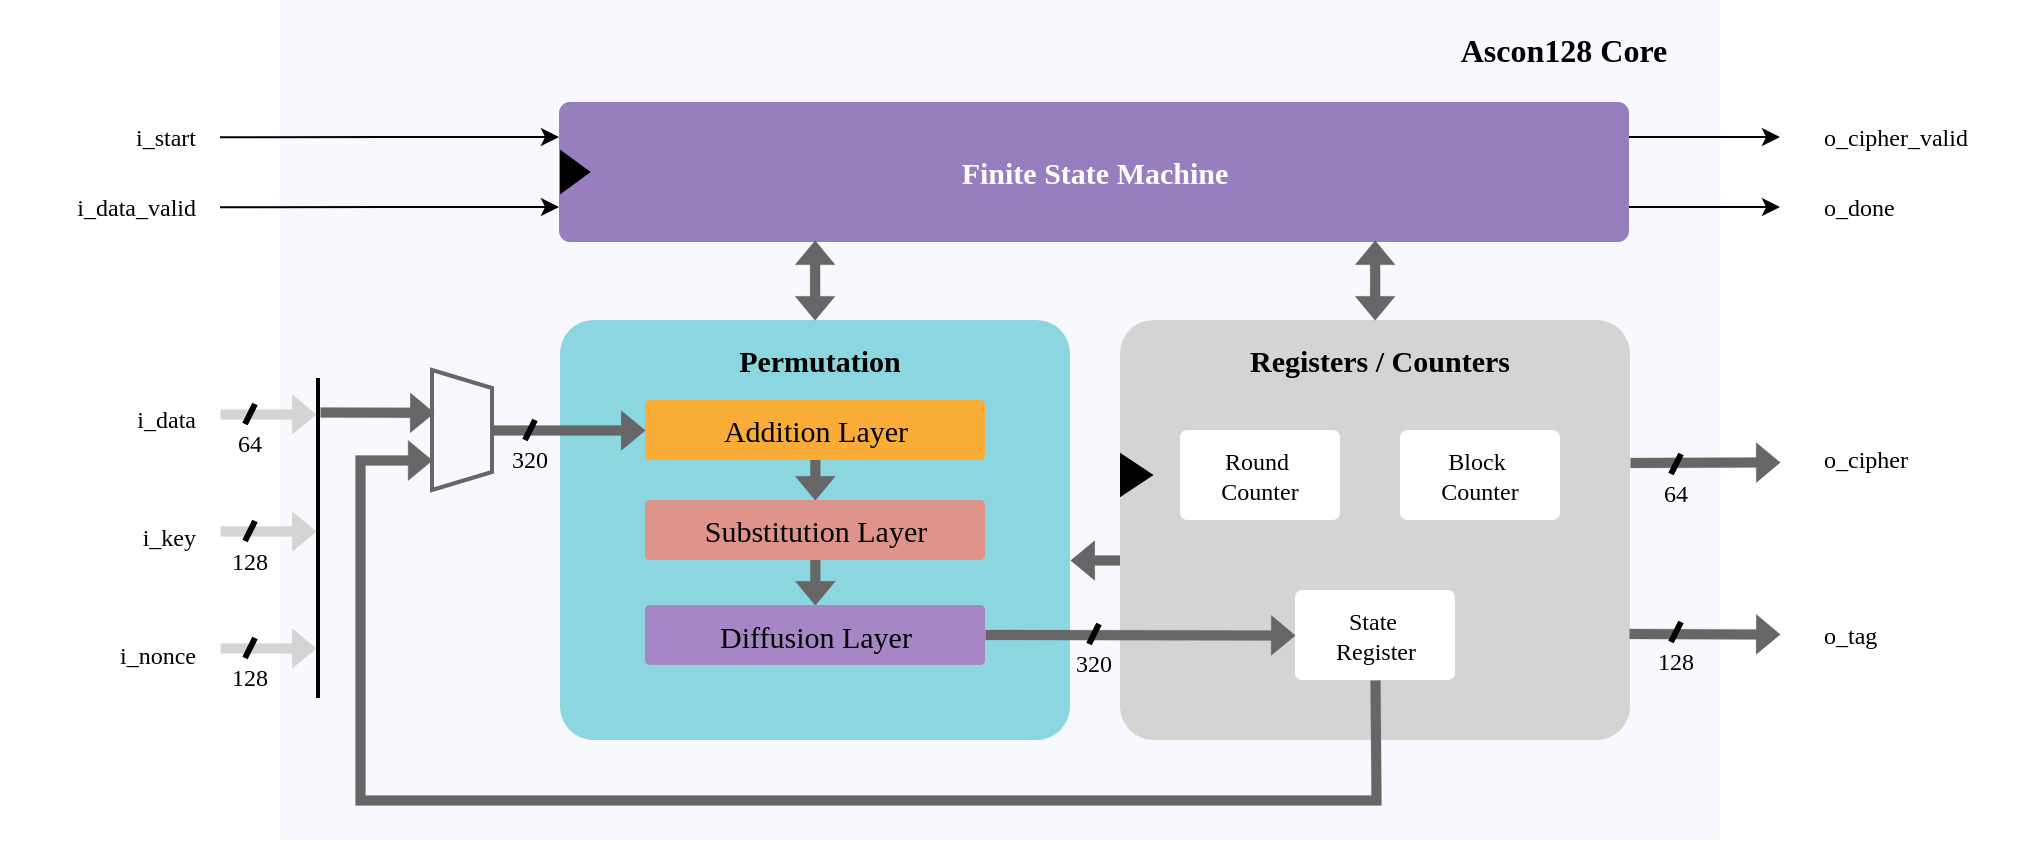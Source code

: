 <mxfile version="26.0.14" pages="2">
  <diagram name="ascon-block-diagram" id="VAtdKDIfWHteMQBcCz4_">
    <mxGraphModel dx="-522" dy="1338" grid="1" gridSize="10" guides="1" tooltips="1" connect="1" arrows="1" fold="1" page="1" pageScale="1" pageWidth="827" pageHeight="1169" math="0" shadow="0">
      <root>
        <mxCell id="0" />
        <mxCell id="1" parent="0" />
        <mxCell id="OJoczEmdPR2uCMiw0yD9-1" value="" style="group" vertex="1" connectable="0" parent="1">
          <mxGeometry x="1010" y="-20" width="1010" height="420" as="geometry" />
        </mxCell>
        <mxCell id="gBwU4EL3N3Z2B_soCgxr-2" value="" style="rounded=0;whiteSpace=wrap;html=1;strokeColor=none;fillColor=#F8F8FF;fontFamily=FiraCode-Regular;" parent="OJoczEmdPR2uCMiw0yD9-1" vertex="1">
          <mxGeometry x="140" width="720" height="420" as="geometry" />
        </mxCell>
        <mxCell id="gBwU4EL3N3Z2B_soCgxr-15" value="" style="rounded=1;whiteSpace=wrap;html=1;strokeColor=none;fillColor=#8BD6DF;fontStyle=1;arcSize=8;fontFamily=FiraCode-Regular;" parent="OJoczEmdPR2uCMiw0yD9-1" vertex="1">
          <mxGeometry x="280" y="160" width="255" height="210" as="geometry" />
        </mxCell>
        <mxCell id="gBwU4EL3N3Z2B_soCgxr-185" value="" style="shape=flexArrow;endArrow=classic;html=1;rounded=0;strokeColor=#666666;fillColor=#666666;startArrow=none;startSize=4;endSize=4;strokeWidth=0.1;width=5;startWidth=15;endWidth=15;fontFamily=FiraCode-Regular;startFill=0;" parent="OJoczEmdPR2uCMiw0yD9-1" edge="1">
          <mxGeometry width="50" height="50" relative="1" as="geometry">
            <mxPoint x="565.5" y="280" as="sourcePoint" />
            <mxPoint x="535" y="280" as="targetPoint" />
          </mxGeometry>
        </mxCell>
        <mxCell id="gBwU4EL3N3Z2B_soCgxr-16" value="&lt;font style=&quot;font-size: 15px;&quot;&gt;&lt;b style=&quot;&quot;&gt;Permutation&lt;/b&gt;&lt;/font&gt;" style="text;html=1;align=center;verticalAlign=middle;whiteSpace=wrap;rounded=0;fontFamily=FiraCode-Regular;" parent="OJoczEmdPR2uCMiw0yD9-1" vertex="1">
          <mxGeometry x="290" y="165" width="240" height="30" as="geometry" />
        </mxCell>
        <mxCell id="gBwU4EL3N3Z2B_soCgxr-119" value="" style="shape=flexArrow;endArrow=none;html=1;rounded=0;strokeColor=#666666;fillColor=#666666;startArrow=block;startSize=4;endSize=4;strokeWidth=0.1;width=5;startWidth=15;endWidth=15;startFill=0;entryX=0.5;entryY=0;entryDx=0;entryDy=0;fontFamily=FiraCode-Regular;" parent="OJoczEmdPR2uCMiw0yD9-1" target="gBwU4EL3N3Z2B_soCgxr-64" edge="1">
          <mxGeometry width="50" height="50" relative="1" as="geometry">
            <mxPoint x="407.4" y="302.5" as="sourcePoint" />
            <mxPoint x="407.61" y="250.5" as="targetPoint" />
          </mxGeometry>
        </mxCell>
        <mxCell id="gBwU4EL3N3Z2B_soCgxr-120" value="" style="shape=flexArrow;endArrow=none;html=1;rounded=0;strokeColor=#666666;fillColor=#666666;startArrow=block;startSize=4;endSize=4;strokeWidth=0.1;width=5;startWidth=15;endWidth=15;startFill=0;entryX=0.5;entryY=0;entryDx=0;entryDy=0;fontFamily=FiraCode-Regular;" parent="OJoczEmdPR2uCMiw0yD9-1" target="gBwU4EL3N3Z2B_soCgxr-63" edge="1">
          <mxGeometry width="50" height="50" relative="1" as="geometry">
            <mxPoint x="407.4" y="250" as="sourcePoint" />
            <mxPoint x="407.61" y="198" as="targetPoint" />
          </mxGeometry>
        </mxCell>
        <mxCell id="gBwU4EL3N3Z2B_soCgxr-63" value="&lt;font style=&quot;font-size: 15px; font-weight: normal;&quot;&gt;Addition Layer&lt;/font&gt;" style="rounded=1;whiteSpace=wrap;html=1;strokeColor=none;fillColor=#F9AD38;fontStyle=1;arcSize=8;fontFamily=FiraCode-Regular;fontColor=#000000;" parent="OJoczEmdPR2uCMiw0yD9-1" vertex="1">
          <mxGeometry x="322.5" y="200" width="170" height="30" as="geometry" />
        </mxCell>
        <mxCell id="gBwU4EL3N3Z2B_soCgxr-66" value="&lt;font style=&quot;font-size: 15px; font-weight: normal;&quot;&gt;Diffusion&amp;nbsp;Layer&lt;/font&gt;" style="rounded=1;whiteSpace=wrap;html=1;strokeColor=none;fillColor=#A786C5;fontStyle=1;arcSize=8;fontFamily=FiraCode-Regular;fontColor=#000000;" parent="OJoczEmdPR2uCMiw0yD9-1" vertex="1">
          <mxGeometry x="322.5" y="302.5" width="170" height="30" as="geometry" />
        </mxCell>
        <mxCell id="gBwU4EL3N3Z2B_soCgxr-75" value="" style="group;fontFamily=FiraCode-Regular;" parent="OJoczEmdPR2uCMiw0yD9-1" vertex="1" connectable="0">
          <mxGeometry x="560" y="160" width="255" height="210" as="geometry" />
        </mxCell>
        <mxCell id="gBwU4EL3N3Z2B_soCgxr-72" value="" style="rounded=1;whiteSpace=wrap;html=1;strokeColor=none;fillColor=#D4D4D2;fontStyle=1;arcSize=8;fontFamily=FiraCode-Regular;" parent="gBwU4EL3N3Z2B_soCgxr-75" vertex="1">
          <mxGeometry width="255" height="210" as="geometry" />
        </mxCell>
        <mxCell id="gBwU4EL3N3Z2B_soCgxr-73" value="&lt;font style=&quot;font-size: 15px;&quot;&gt;&lt;b style=&quot;&quot;&gt;Registers / Counters&lt;/b&gt;&lt;/font&gt;" style="text;html=1;align=center;verticalAlign=middle;whiteSpace=wrap;rounded=0;fontFamily=FiraCode-Regular;" parent="gBwU4EL3N3Z2B_soCgxr-75" vertex="1">
          <mxGeometry x="10" y="5" width="240" height="30" as="geometry" />
        </mxCell>
        <mxCell id="gBwU4EL3N3Z2B_soCgxr-80" value="Round&amp;nbsp;&lt;div&gt;Counter&lt;/div&gt;" style="rounded=1;whiteSpace=wrap;html=1;strokeColor=none;fillColor=#FFFFFF;fontStyle=0;arcSize=8;fontFamily=FiraCode-Regular;fontColor=#000000;" parent="gBwU4EL3N3Z2B_soCgxr-75" vertex="1">
          <mxGeometry x="30" y="55" width="80" height="45" as="geometry" />
        </mxCell>
        <mxCell id="gBwU4EL3N3Z2B_soCgxr-85" value="Block&amp;nbsp;&lt;div&gt;Counter&lt;/div&gt;" style="rounded=1;whiteSpace=wrap;html=1;strokeColor=none;fillColor=#FFFFFF;fontStyle=0;arcSize=8;fontFamily=FiraCode-Regular;fontColor=#000000;" parent="gBwU4EL3N3Z2B_soCgxr-75" vertex="1">
          <mxGeometry x="140" y="55" width="80" height="45" as="geometry" />
        </mxCell>
        <mxCell id="gBwU4EL3N3Z2B_soCgxr-87" value="State&amp;nbsp;&lt;div&gt;Register&lt;/div&gt;" style="rounded=1;whiteSpace=wrap;html=1;strokeColor=none;fillColor=#FFFFFF;fontStyle=0;arcSize=8;fontFamily=FiraCode-Regular;fontColor=#000000;" parent="gBwU4EL3N3Z2B_soCgxr-75" vertex="1">
          <mxGeometry x="87.5" y="135" width="80" height="45" as="geometry" />
        </mxCell>
        <mxCell id="gBwU4EL3N3Z2B_soCgxr-58" value="" style="triangle;whiteSpace=wrap;html=1;strokeColor=default;fillColor=#000000;fontFamily=FiraCode-Regular;" parent="gBwU4EL3N3Z2B_soCgxr-75" vertex="1">
          <mxGeometry x="0.5" y="67.25" width="15.38" height="20.5" as="geometry" />
        </mxCell>
        <mxCell id="gBwU4EL3N3Z2B_soCgxr-138" style="edgeStyle=orthogonalEdgeStyle;rounded=0;orthogonalLoop=1;jettySize=auto;html=1;exitX=0;exitY=0.25;exitDx=0;exitDy=0;startArrow=classic;startFill=1;endArrow=none;fontFamily=FiraCode-Regular;" parent="OJoczEmdPR2uCMiw0yD9-1" source="gBwU4EL3N3Z2B_soCgxr-3" edge="1">
          <mxGeometry relative="1" as="geometry">
            <mxPoint x="110" y="68.667" as="targetPoint" />
          </mxGeometry>
        </mxCell>
        <mxCell id="gBwU4EL3N3Z2B_soCgxr-139" style="edgeStyle=orthogonalEdgeStyle;rounded=0;orthogonalLoop=1;jettySize=auto;html=1;exitX=0;exitY=0.75;exitDx=0;exitDy=0;startArrow=classic;startFill=1;endArrow=none;fontFamily=FiraCode-Regular;" parent="OJoczEmdPR2uCMiw0yD9-1" source="gBwU4EL3N3Z2B_soCgxr-3" edge="1">
          <mxGeometry relative="1" as="geometry">
            <mxPoint x="110" y="103.667" as="targetPoint" />
          </mxGeometry>
        </mxCell>
        <mxCell id="gBwU4EL3N3Z2B_soCgxr-168" style="edgeStyle=orthogonalEdgeStyle;rounded=0;orthogonalLoop=1;jettySize=auto;html=1;fontFamily=FiraCode-Regular;" parent="OJoczEmdPR2uCMiw0yD9-1" edge="1">
          <mxGeometry relative="1" as="geometry">
            <mxPoint x="890.0" y="68.5" as="targetPoint" />
            <mxPoint x="814.5" y="68.5" as="sourcePoint" />
          </mxGeometry>
        </mxCell>
        <mxCell id="gBwU4EL3N3Z2B_soCgxr-169" style="edgeStyle=orthogonalEdgeStyle;rounded=0;orthogonalLoop=1;jettySize=auto;html=1;exitX=1;exitY=0.75;exitDx=0;exitDy=0;fontFamily=FiraCode-Regular;" parent="OJoczEmdPR2uCMiw0yD9-1" source="gBwU4EL3N3Z2B_soCgxr-3" edge="1">
          <mxGeometry relative="1" as="geometry">
            <mxPoint x="890.0" y="103.556" as="targetPoint" />
          </mxGeometry>
        </mxCell>
        <mxCell id="gBwU4EL3N3Z2B_soCgxr-3" value="&lt;font style=&quot;font-size: 15px; color: rgb(255, 255, 255);&quot;&gt;Finite State Machine&lt;/font&gt;" style="rounded=1;whiteSpace=wrap;html=1;strokeColor=none;fillColor=#967EBF;fontStyle=1;arcSize=8;fontFamily=FiraCode-Regular;" parent="OJoczEmdPR2uCMiw0yD9-1" vertex="1">
          <mxGeometry x="279.5" y="51" width="535" height="70" as="geometry" />
        </mxCell>
        <mxCell id="gBwU4EL3N3Z2B_soCgxr-70" value="" style="shape=flexArrow;endArrow=classic;html=1;rounded=0;strokeColor=#666666;fillColor=#666666;startArrow=block;startSize=4;endSize=4;strokeWidth=0.1;width=5;startWidth=15;endWidth=15;fontFamily=FiraCode-Regular;" parent="OJoczEmdPR2uCMiw0yD9-1" edge="1">
          <mxGeometry width="50" height="50" relative="1" as="geometry">
            <mxPoint x="687.33" y="120" as="sourcePoint" />
            <mxPoint x="687.33" y="160" as="targetPoint" />
          </mxGeometry>
        </mxCell>
        <mxCell id="gBwU4EL3N3Z2B_soCgxr-93" value="" style="triangle;whiteSpace=wrap;html=1;strokeColor=default;fillColor=#000000;fontFamily=FiraCode-Regular;" parent="OJoczEmdPR2uCMiw0yD9-1" vertex="1">
          <mxGeometry x="280.5" y="75.75" width="14" height="20.5" as="geometry" />
        </mxCell>
        <mxCell id="gBwU4EL3N3Z2B_soCgxr-64" value="&lt;font style=&quot;font-size: 15px; font-weight: normal;&quot;&gt;Substitution Layer&lt;/font&gt;" style="rounded=1;whiteSpace=wrap;html=1;strokeColor=none;fillColor=#DF948B;fontStyle=1;arcSize=8;fontFamily=FiraCode-Regular;fontColor=#000000;" parent="OJoczEmdPR2uCMiw0yD9-1" vertex="1">
          <mxGeometry x="322.5" y="250" width="170" height="30" as="geometry" />
        </mxCell>
        <mxCell id="gBwU4EL3N3Z2B_soCgxr-96" value="" style="shape=flexArrow;endArrow=none;html=1;rounded=0;strokeColor=#666666;fillColor=#666666;startArrow=block;startSize=4;endSize=4;strokeWidth=0.1;width=5;startWidth=15;endWidth=15;startFill=0;exitX=0;exitY=0.5;exitDx=0;exitDy=0;fontFamily=FiraCode-Regular;" parent="OJoczEmdPR2uCMiw0yD9-1" source="gBwU4EL3N3Z2B_soCgxr-87" edge="1">
          <mxGeometry width="50" height="50" relative="1" as="geometry">
            <mxPoint x="692.5" y="317.21" as="sourcePoint" />
            <mxPoint x="492.5" y="317.21" as="targetPoint" />
          </mxGeometry>
        </mxCell>
        <mxCell id="gBwU4EL3N3Z2B_soCgxr-98" value="" style="group;fontFamily=FiraCode-Regular;" parent="OJoczEmdPR2uCMiw0yD9-1" vertex="1" connectable="0">
          <mxGeometry x="532" y="312" width="30" height="30" as="geometry" />
        </mxCell>
        <mxCell id="gBwU4EL3N3Z2B_soCgxr-99" value="320" style="text;html=1;align=center;verticalAlign=middle;whiteSpace=wrap;rounded=0;fontFamily=FiraCode-Regular;" parent="gBwU4EL3N3Z2B_soCgxr-98" vertex="1">
          <mxGeometry y="10" width="30" height="20" as="geometry" />
        </mxCell>
        <mxCell id="gBwU4EL3N3Z2B_soCgxr-100" value="" style="endArrow=none;html=1;rounded=0;fontFamily=FiraCode-Regular;strokeWidth=3;strokeColor=#000000;endSize=7;startSize=7;jumpSize=7;exitX=0.5;exitY=0;exitDx=0;exitDy=0;" parent="gBwU4EL3N3Z2B_soCgxr-98" edge="1">
          <mxGeometry width="50" height="50" relative="1" as="geometry">
            <mxPoint x="12.5" y="10" as="sourcePoint" />
            <mxPoint x="17.5" as="targetPoint" />
          </mxGeometry>
        </mxCell>
        <mxCell id="gBwU4EL3N3Z2B_soCgxr-110" value="" style="shape=trapezoid;perimeter=trapezoidPerimeter;whiteSpace=wrap;html=1;fixedSize=1;rotation=90;size=9;fillColor=none;strokeColor=#666666;strokeWidth=2;fontFamily=FiraCode-Regular;" parent="OJoczEmdPR2uCMiw0yD9-1" vertex="1">
          <mxGeometry x="201" y="200" width="60" height="30" as="geometry" />
        </mxCell>
        <mxCell id="gBwU4EL3N3Z2B_soCgxr-111" value="" style="shape=flexArrow;endArrow=none;html=1;rounded=0;strokeColor=#666666;fillColor=#666666;startArrow=block;startSize=4;endSize=4;strokeWidth=0.1;width=5;startWidth=15;endWidth=15;startFill=0;exitX=0;exitY=0.5;exitDx=0;exitDy=0;entryX=0.5;entryY=0;entryDx=0;entryDy=0;fontFamily=FiraCode-Regular;" parent="OJoczEmdPR2uCMiw0yD9-1" source="gBwU4EL3N3Z2B_soCgxr-63" target="gBwU4EL3N3Z2B_soCgxr-110" edge="1">
          <mxGeometry width="50" height="50" relative="1" as="geometry">
            <mxPoint x="401.5" y="210.4" as="sourcePoint" />
            <mxPoint x="246" y="209.61" as="targetPoint" />
          </mxGeometry>
        </mxCell>
        <mxCell id="gBwU4EL3N3Z2B_soCgxr-116" value="" style="group;fontFamily=FiraCode-Regular;" parent="OJoczEmdPR2uCMiw0yD9-1" vertex="1" connectable="0">
          <mxGeometry x="250" y="210" width="30" height="30" as="geometry" />
        </mxCell>
        <mxCell id="gBwU4EL3N3Z2B_soCgxr-117" value="320" style="text;html=1;align=center;verticalAlign=middle;whiteSpace=wrap;rounded=0;fontFamily=FiraCode-Regular;" parent="gBwU4EL3N3Z2B_soCgxr-116" vertex="1">
          <mxGeometry y="10" width="30" height="20" as="geometry" />
        </mxCell>
        <mxCell id="gBwU4EL3N3Z2B_soCgxr-118" value="" style="endArrow=none;html=1;rounded=0;fontFamily=FiraCode-Regular;strokeWidth=3;strokeColor=#000000;endSize=7;startSize=7;jumpSize=7;exitX=0.5;exitY=0;exitDx=0;exitDy=0;" parent="gBwU4EL3N3Z2B_soCgxr-116" edge="1">
          <mxGeometry width="50" height="50" relative="1" as="geometry">
            <mxPoint x="12.5" y="10" as="sourcePoint" />
            <mxPoint x="17.5" as="targetPoint" />
          </mxGeometry>
        </mxCell>
        <mxCell id="gBwU4EL3N3Z2B_soCgxr-143" value="i_data_valid" style="text;html=1;align=right;verticalAlign=middle;whiteSpace=wrap;rounded=0;fontFamily=FiraCode-Regular;" parent="OJoczEmdPR2uCMiw0yD9-1" vertex="1">
          <mxGeometry y="94" width="100" height="20" as="geometry" />
        </mxCell>
        <mxCell id="gBwU4EL3N3Z2B_soCgxr-145" value="i_start" style="text;html=1;align=right;verticalAlign=middle;whiteSpace=wrap;rounded=0;fontFamily=FiraCode-Regular;" parent="OJoczEmdPR2uCMiw0yD9-1" vertex="1">
          <mxGeometry y="58.75" width="100" height="20" as="geometry" />
        </mxCell>
        <mxCell id="gBwU4EL3N3Z2B_soCgxr-135" value="" style="shape=flexArrow;endArrow=classic;html=1;rounded=0;strokeColor=#666666;fillColor=#666666;startArrow=none;startSize=4;endSize=4;strokeWidth=0.1;width=5;startWidth=15;endWidth=15;startFill=0;exitX=0.5;exitY=1;exitDx=0;exitDy=0;entryX=0.75;entryY=1;entryDx=0;entryDy=0;fontFamily=FiraCode-Regular;" parent="OJoczEmdPR2uCMiw0yD9-1" source="gBwU4EL3N3Z2B_soCgxr-87" target="gBwU4EL3N3Z2B_soCgxr-110" edge="1">
          <mxGeometry width="50" height="50" relative="1" as="geometry">
            <mxPoint x="681" y="340" as="sourcePoint" />
            <mxPoint x="381" y="280" as="targetPoint" />
            <Array as="points">
              <mxPoint x="688" y="400" />
              <mxPoint x="180" y="400" />
              <mxPoint x="180" y="230" />
            </Array>
          </mxGeometry>
        </mxCell>
        <mxCell id="gBwU4EL3N3Z2B_soCgxr-167" value="" style="shape=flexArrow;endArrow=none;html=1;rounded=0;strokeColor=#666666;fillColor=#666666;startArrow=block;startSize=4;endSize=4;strokeWidth=0.1;width=5;startWidth=15;endWidth=15;startFill=0;exitX=0;exitY=0.5;exitDx=0;exitDy=0;fontFamily=FiraCode-Regular;" parent="OJoczEmdPR2uCMiw0yD9-1" edge="1">
          <mxGeometry width="50" height="50" relative="1" as="geometry">
            <mxPoint x="217" y="206.21" as="sourcePoint" />
            <mxPoint x="160" y="206" as="targetPoint" />
          </mxGeometry>
        </mxCell>
        <mxCell id="gBwU4EL3N3Z2B_soCgxr-147" value="" style="shape=flexArrow;endArrow=none;html=1;rounded=0;strokeColor=#D4D4D2;fillColor=#D4D4D2;startArrow=block;startSize=4;endSize=4;strokeWidth=0.1;width=5;startWidth=15;endWidth=15;startFill=0;fontFamily=FiraCode-Regular;" parent="OJoczEmdPR2uCMiw0yD9-1" edge="1">
          <mxGeometry width="50" height="50" relative="1" as="geometry">
            <mxPoint x="158" y="324" as="sourcePoint" />
            <mxPoint x="110" y="324" as="targetPoint" />
          </mxGeometry>
        </mxCell>
        <mxCell id="gBwU4EL3N3Z2B_soCgxr-149" value="i_nonce" style="text;html=1;align=right;verticalAlign=middle;whiteSpace=wrap;rounded=0;container=0;fontFamily=FiraCode-Regular;" parent="OJoczEmdPR2uCMiw0yD9-1" vertex="1">
          <mxGeometry y="317.5" width="100" height="20" as="geometry" />
        </mxCell>
        <mxCell id="gBwU4EL3N3Z2B_soCgxr-159" value="128" style="text;html=1;align=center;verticalAlign=middle;whiteSpace=wrap;rounded=0;fontFamily=FiraCode-Regular;container=0;" parent="OJoczEmdPR2uCMiw0yD9-1" vertex="1">
          <mxGeometry x="110" y="329" width="30" height="20" as="geometry" />
        </mxCell>
        <mxCell id="gBwU4EL3N3Z2B_soCgxr-160" value="" style="endArrow=none;html=1;rounded=0;fontFamily=FiraCode-Regular;strokeWidth=3;strokeColor=#000000;endSize=7;startSize=7;jumpSize=7;exitX=0.5;exitY=0;exitDx=0;exitDy=0;" parent="OJoczEmdPR2uCMiw0yD9-1" edge="1">
          <mxGeometry width="50" height="50" relative="1" as="geometry">
            <mxPoint x="122.5" y="329" as="sourcePoint" />
            <mxPoint x="127.5" y="319" as="targetPoint" />
          </mxGeometry>
        </mxCell>
        <mxCell id="gBwU4EL3N3Z2B_soCgxr-146" value="" style="shape=flexArrow;endArrow=none;html=1;rounded=0;strokeColor=#D4D4D2;fillColor=#D4D4D2;startArrow=block;startSize=4;endSize=4;strokeWidth=0.1;width=5;startWidth=15;endWidth=15;startFill=0;fontFamily=FiraCode-Regular;" parent="OJoczEmdPR2uCMiw0yD9-1" edge="1">
          <mxGeometry width="50" height="50" relative="1" as="geometry">
            <mxPoint x="158" y="265.5" as="sourcePoint" />
            <mxPoint x="110" y="265.5" as="targetPoint" />
          </mxGeometry>
        </mxCell>
        <mxCell id="gBwU4EL3N3Z2B_soCgxr-148" value="i_key" style="text;html=1;align=right;verticalAlign=middle;whiteSpace=wrap;rounded=0;container=0;fontFamily=FiraCode-Regular;" parent="OJoczEmdPR2uCMiw0yD9-1" vertex="1">
          <mxGeometry y="258.5" width="100" height="20" as="geometry" />
        </mxCell>
        <mxCell id="gBwU4EL3N3Z2B_soCgxr-151" value="128" style="text;html=1;align=center;verticalAlign=middle;whiteSpace=wrap;rounded=0;fontFamily=FiraCode-Regular;container=0;" parent="OJoczEmdPR2uCMiw0yD9-1" vertex="1">
          <mxGeometry x="110" y="270.5" width="30" height="20" as="geometry" />
        </mxCell>
        <mxCell id="gBwU4EL3N3Z2B_soCgxr-152" value="" style="endArrow=none;html=1;rounded=0;fontFamily=FiraCode-Regular;strokeWidth=3;strokeColor=#000000;endSize=7;startSize=7;jumpSize=7;exitX=0.5;exitY=0;exitDx=0;exitDy=0;" parent="OJoczEmdPR2uCMiw0yD9-1" edge="1">
          <mxGeometry width="50" height="50" relative="1" as="geometry">
            <mxPoint x="122.5" y="270.5" as="sourcePoint" />
            <mxPoint x="127.5" y="260.5" as="targetPoint" />
          </mxGeometry>
        </mxCell>
        <mxCell id="gBwU4EL3N3Z2B_soCgxr-129" value="" style="shape=flexArrow;endArrow=none;html=1;rounded=0;strokeColor=#D4D4D2;fillColor=#D4D4D2;startArrow=block;startSize=4;endSize=4;strokeWidth=0.1;width=5;startWidth=15;endWidth=15;startFill=0;fontFamily=FiraCode-Regular;" parent="OJoczEmdPR2uCMiw0yD9-1" edge="1">
          <mxGeometry width="50" height="50" relative="1" as="geometry">
            <mxPoint x="158" y="207" as="sourcePoint" />
            <mxPoint x="110" y="207" as="targetPoint" />
          </mxGeometry>
        </mxCell>
        <mxCell id="gBwU4EL3N3Z2B_soCgxr-144" value="i_data" style="text;html=1;align=right;verticalAlign=middle;whiteSpace=wrap;rounded=0;container=0;fontFamily=FiraCode-Regular;" parent="OJoczEmdPR2uCMiw0yD9-1" vertex="1">
          <mxGeometry y="200" width="100" height="20" as="geometry" />
        </mxCell>
        <mxCell id="gBwU4EL3N3Z2B_soCgxr-166" value="" style="line;strokeWidth=2;direction=south;html=1;container=0;fontFamily=FiraCode-Regular;" parent="OJoczEmdPR2uCMiw0yD9-1" vertex="1">
          <mxGeometry x="154" y="189" width="10" height="160" as="geometry" />
        </mxCell>
        <mxCell id="gBwU4EL3N3Z2B_soCgxr-131" value="64" style="text;html=1;align=center;verticalAlign=middle;whiteSpace=wrap;rounded=0;fontFamily=FiraCode-Regular;container=0;" parent="OJoczEmdPR2uCMiw0yD9-1" vertex="1">
          <mxGeometry x="110" y="212" width="30" height="20" as="geometry" />
        </mxCell>
        <mxCell id="gBwU4EL3N3Z2B_soCgxr-132" value="" style="endArrow=none;html=1;rounded=0;fontFamily=FiraCode-Regular;strokeWidth=3;strokeColor=#000000;endSize=7;startSize=7;jumpSize=7;exitX=0.5;exitY=0;exitDx=0;exitDy=0;" parent="OJoczEmdPR2uCMiw0yD9-1" edge="1">
          <mxGeometry width="50" height="50" relative="1" as="geometry">
            <mxPoint x="122.5" y="212" as="sourcePoint" />
            <mxPoint x="127.5" y="202" as="targetPoint" />
          </mxGeometry>
        </mxCell>
        <mxCell id="gBwU4EL3N3Z2B_soCgxr-171" value="o_cipher_valid" style="text;html=1;align=left;verticalAlign=middle;whiteSpace=wrap;rounded=0;fontFamily=FiraCode-Regular;" parent="OJoczEmdPR2uCMiw0yD9-1" vertex="1">
          <mxGeometry x="910" y="58.75" width="100" height="20" as="geometry" />
        </mxCell>
        <mxCell id="gBwU4EL3N3Z2B_soCgxr-172" value="o_done" style="text;html=1;align=left;verticalAlign=middle;whiteSpace=wrap;rounded=0;fontFamily=FiraCode-Regular;" parent="OJoczEmdPR2uCMiw0yD9-1" vertex="1">
          <mxGeometry x="910" y="94" width="100" height="20" as="geometry" />
        </mxCell>
        <mxCell id="gBwU4EL3N3Z2B_soCgxr-173" value="" style="shape=flexArrow;endArrow=none;html=1;rounded=0;strokeColor=#666666;fillColor=#666666;startArrow=block;startSize=4;endSize=4;strokeWidth=0.1;width=5;startWidth=15;endWidth=15;startFill=0;fontFamily=FiraCode-Regular;" parent="OJoczEmdPR2uCMiw0yD9-1" edge="1">
          <mxGeometry width="50" height="50" relative="1" as="geometry">
            <mxPoint x="890" y="231" as="sourcePoint" />
            <mxPoint x="815" y="231.21" as="targetPoint" />
          </mxGeometry>
        </mxCell>
        <mxCell id="gBwU4EL3N3Z2B_soCgxr-174" value="" style="shape=flexArrow;endArrow=none;html=1;rounded=0;strokeColor=#666666;fillColor=#666666;startArrow=block;startSize=4;endSize=4;strokeWidth=0.1;width=5;startWidth=15;endWidth=15;startFill=0;fontFamily=FiraCode-Regular;" parent="OJoczEmdPR2uCMiw0yD9-1" edge="1">
          <mxGeometry width="50" height="50" relative="1" as="geometry">
            <mxPoint x="890" y="317" as="sourcePoint" />
            <mxPoint x="814.5" y="316.71" as="targetPoint" />
          </mxGeometry>
        </mxCell>
        <mxCell id="gBwU4EL3N3Z2B_soCgxr-175" value="o_cipher" style="text;html=1;align=left;verticalAlign=middle;whiteSpace=wrap;rounded=0;fontFamily=FiraCode-Regular;" parent="OJoczEmdPR2uCMiw0yD9-1" vertex="1">
          <mxGeometry x="910" y="220" width="100" height="20" as="geometry" />
        </mxCell>
        <mxCell id="gBwU4EL3N3Z2B_soCgxr-176" value="o_tag" style="text;html=1;align=left;verticalAlign=middle;whiteSpace=wrap;rounded=0;fontFamily=FiraCode-Regular;" parent="OJoczEmdPR2uCMiw0yD9-1" vertex="1">
          <mxGeometry x="910" y="307.5" width="100" height="20" as="geometry" />
        </mxCell>
        <mxCell id="gBwU4EL3N3Z2B_soCgxr-177" value="Ascon128 Core" style="text;html=1;align=center;verticalAlign=middle;whiteSpace=wrap;rounded=0;fontSize=16;fontStyle=1;fontFamily=FiraCode-Regular;" parent="OJoczEmdPR2uCMiw0yD9-1" vertex="1">
          <mxGeometry x="704" y="10" width="156" height="30" as="geometry" />
        </mxCell>
        <mxCell id="gBwU4EL3N3Z2B_soCgxr-178" value="" style="shape=flexArrow;endArrow=classic;html=1;rounded=0;strokeColor=#666666;fillColor=#666666;startArrow=block;startSize=4;endSize=4;strokeWidth=0.1;width=5;startWidth=15;endWidth=15;fontFamily=FiraCode-Regular;" parent="OJoczEmdPR2uCMiw0yD9-1" edge="1">
          <mxGeometry width="50" height="50" relative="1" as="geometry">
            <mxPoint x="407.31" y="120" as="sourcePoint" />
            <mxPoint x="407.31" y="160" as="targetPoint" />
          </mxGeometry>
        </mxCell>
        <mxCell id="gBwU4EL3N3Z2B_soCgxr-179" value="" style="group;fontFamily=FiraCode-Regular;" parent="OJoczEmdPR2uCMiw0yD9-1" vertex="1" connectable="0">
          <mxGeometry x="823" y="311" width="30" height="30" as="geometry" />
        </mxCell>
        <mxCell id="gBwU4EL3N3Z2B_soCgxr-180" value="128" style="text;html=1;align=center;verticalAlign=middle;whiteSpace=wrap;rounded=0;fontFamily=FiraCode-Regular;" parent="gBwU4EL3N3Z2B_soCgxr-179" vertex="1">
          <mxGeometry y="10" width="30" height="20" as="geometry" />
        </mxCell>
        <mxCell id="gBwU4EL3N3Z2B_soCgxr-181" value="" style="endArrow=none;html=1;rounded=0;fontFamily=FiraCode-Regular;strokeWidth=3;strokeColor=#000000;endSize=7;startSize=7;jumpSize=7;exitX=0.5;exitY=0;exitDx=0;exitDy=0;" parent="gBwU4EL3N3Z2B_soCgxr-179" edge="1">
          <mxGeometry width="50" height="50" relative="1" as="geometry">
            <mxPoint x="12.5" y="10" as="sourcePoint" />
            <mxPoint x="17.5" as="targetPoint" />
          </mxGeometry>
        </mxCell>
        <mxCell id="gBwU4EL3N3Z2B_soCgxr-182" value="" style="group;fontFamily=FiraCode-Regular;" parent="OJoczEmdPR2uCMiw0yD9-1" vertex="1" connectable="0">
          <mxGeometry x="823" y="227" width="30" height="30" as="geometry" />
        </mxCell>
        <mxCell id="gBwU4EL3N3Z2B_soCgxr-183" value="64" style="text;html=1;align=center;verticalAlign=middle;whiteSpace=wrap;rounded=0;fontFamily=FiraCode-Regular;" parent="gBwU4EL3N3Z2B_soCgxr-182" vertex="1">
          <mxGeometry y="10" width="30" height="20" as="geometry" />
        </mxCell>
        <mxCell id="gBwU4EL3N3Z2B_soCgxr-184" value="" style="endArrow=none;html=1;rounded=0;fontFamily=FiraCode-Regular;strokeWidth=3;strokeColor=#000000;endSize=7;startSize=7;jumpSize=7;exitX=0.5;exitY=0;exitDx=0;exitDy=0;" parent="gBwU4EL3N3Z2B_soCgxr-182" edge="1">
          <mxGeometry width="50" height="50" relative="1" as="geometry">
            <mxPoint x="12.5" y="10" as="sourcePoint" />
            <mxPoint x="17.5" as="targetPoint" />
          </mxGeometry>
        </mxCell>
      </root>
    </mxGraphModel>
  </diagram>
  <diagram id="nYkN1dH1EL-iNkxycQNO" name="encryption">
    <mxGraphModel dx="36" dy="479" grid="1" gridSize="10" guides="1" tooltips="1" connect="1" arrows="1" fold="1" page="1" pageScale="1" pageWidth="827" pageHeight="1169" math="0" shadow="0">
      <root>
        <mxCell id="0" />
        <mxCell id="1" parent="0" />
        <mxCell id="0VzW3mdC1sywO2AmrKTB-140" value="" style="group" vertex="1" connectable="0" parent="1">
          <mxGeometry x="1211" y="160" width="864" height="280" as="geometry" />
        </mxCell>
        <mxCell id="ytDnAZ9jMwG_x9aCp5TH-10" style="edgeStyle=orthogonalEdgeStyle;rounded=0;orthogonalLoop=1;jettySize=auto;html=1;exitX=1;exitY=0.75;exitDx=0;exitDy=0;fontFamily=FiraCode-Regular;" edge="1" parent="0VzW3mdC1sywO2AmrKTB-140" source="ytDnAZ9jMwG_x9aCp5TH-1">
          <mxGeometry relative="1" as="geometry">
            <mxPoint x="139" y="160" as="targetPoint" />
          </mxGeometry>
        </mxCell>
        <mxCell id="ytDnAZ9jMwG_x9aCp5TH-17" style="edgeStyle=orthogonalEdgeStyle;rounded=0;orthogonalLoop=1;jettySize=auto;html=1;exitX=1;exitY=0.25;exitDx=0;exitDy=0;entryX=0;entryY=0.5;entryDx=0;entryDy=0;fontFamily=FiraCode-Regular;" edge="1" parent="0VzW3mdC1sywO2AmrKTB-140" source="ytDnAZ9jMwG_x9aCp5TH-1" target="ytDnAZ9jMwG_x9aCp5TH-13">
          <mxGeometry relative="1" as="geometry" />
        </mxCell>
        <mxCell id="0VzW3mdC1sywO2AmrKTB-17" style="edgeStyle=orthogonalEdgeStyle;rounded=0;orthogonalLoop=1;jettySize=auto;html=1;exitX=0;exitY=0.75;exitDx=0;exitDy=0;startArrow=classic;startFill=1;endArrow=none;fontFamily=FiraCode-Regular;" edge="1" parent="0VzW3mdC1sywO2AmrKTB-140" source="ytDnAZ9jMwG_x9aCp5TH-1">
          <mxGeometry relative="1" as="geometry">
            <mxPoint x="29" y="160.074" as="targetPoint" />
          </mxGeometry>
        </mxCell>
        <mxCell id="ytDnAZ9jMwG_x9aCp5TH-1" value="Ascon-p[12]" style="rounded=1;whiteSpace=wrap;html=1;strokeColor=default;fillColor=#FFFFFF;fontStyle=0;arcSize=8;fontFamily=FiraCode-Regular;fontColor=#000000;horizontal=0;" vertex="1" parent="0VzW3mdC1sywO2AmrKTB-140">
          <mxGeometry x="63" y="40" width="60" height="160" as="geometry" />
        </mxCell>
        <mxCell id="0VzW3mdC1sywO2AmrKTB-46" style="edgeStyle=orthogonalEdgeStyle;rounded=0;orthogonalLoop=1;jettySize=auto;html=1;exitX=1;exitY=0.25;exitDx=0;exitDy=0;entryX=0;entryY=0.5;entryDx=0;entryDy=0;fontFamily=FiraCode-Regular;" edge="1" parent="0VzW3mdC1sywO2AmrKTB-140" source="ytDnAZ9jMwG_x9aCp5TH-4" target="0VzW3mdC1sywO2AmrKTB-37">
          <mxGeometry relative="1" as="geometry" />
        </mxCell>
        <mxCell id="ytDnAZ9jMwG_x9aCp5TH-4" value="Ascon-p[6]" style="rounded=1;whiteSpace=wrap;html=1;strokeColor=default;fillColor=#FFFFFF;fontStyle=0;arcSize=8;fontFamily=FiraCode-Regular;fontColor=#000000;horizontal=0;" vertex="1" parent="0VzW3mdC1sywO2AmrKTB-140">
          <mxGeometry x="229" y="40" width="60" height="160" as="geometry" />
        </mxCell>
        <mxCell id="ytDnAZ9jMwG_x9aCp5TH-5" value="" style="endArrow=none;html=1;rounded=0;dashed=1;strokeColor=#4D4D4D;fontFamily=FiraCode-Regular;strokeWidth=2;" edge="1" parent="0VzW3mdC1sywO2AmrKTB-140">
          <mxGeometry width="50" height="50" relative="1" as="geometry">
            <mxPoint x="173" y="230" as="sourcePoint" />
            <mxPoint x="173" y="10" as="targetPoint" />
          </mxGeometry>
        </mxCell>
        <mxCell id="ytDnAZ9jMwG_x9aCp5TH-9" value="" style="group;fontFamily=FiraCode-Regular;" vertex="1" connectable="0" parent="0VzW3mdC1sywO2AmrKTB-140">
          <mxGeometry x="139" y="155" width="10" height="10" as="geometry" />
        </mxCell>
        <mxCell id="0VzW3mdC1sywO2AmrKTB-11" style="edgeStyle=orthogonalEdgeStyle;rounded=0;orthogonalLoop=1;jettySize=auto;html=1;startArrow=classic;startFill=1;endArrow=none;fontFamily=FiraCode-Regular;" edge="1" parent="ytDnAZ9jMwG_x9aCp5TH-9" source="ytDnAZ9jMwG_x9aCp5TH-6">
          <mxGeometry relative="1" as="geometry">
            <mxPoint x="5" y="65" as="targetPoint" />
          </mxGeometry>
        </mxCell>
        <mxCell id="ytDnAZ9jMwG_x9aCp5TH-6" value="" style="ellipse;whiteSpace=wrap;html=1;aspect=fixed;fontFamily=FiraCode-Regular;" vertex="1" parent="ytDnAZ9jMwG_x9aCp5TH-9">
          <mxGeometry width="10" height="10" as="geometry" />
        </mxCell>
        <mxCell id="ytDnAZ9jMwG_x9aCp5TH-7" value="" style="endArrow=none;html=1;rounded=0;entryX=0.5;entryY=0;entryDx=0;entryDy=0;exitX=0.5;exitY=1;exitDx=0;exitDy=0;fontFamily=FiraCode-Regular;" edge="1" parent="ytDnAZ9jMwG_x9aCp5TH-9" source="ytDnAZ9jMwG_x9aCp5TH-6" target="ytDnAZ9jMwG_x9aCp5TH-6">
          <mxGeometry width="50" height="50" relative="1" as="geometry">
            <mxPoint y="10" as="sourcePoint" />
            <mxPoint x="10" as="targetPoint" />
          </mxGeometry>
        </mxCell>
        <mxCell id="ytDnAZ9jMwG_x9aCp5TH-8" value="" style="endArrow=none;html=1;rounded=0;exitX=0.5;exitY=1;exitDx=0;exitDy=0;entryX=1;entryY=0.5;entryDx=0;entryDy=0;fontFamily=FiraCode-Regular;" edge="1" parent="ytDnAZ9jMwG_x9aCp5TH-9" target="ytDnAZ9jMwG_x9aCp5TH-6">
          <mxGeometry width="50" height="50" relative="1" as="geometry">
            <mxPoint y="4.97" as="sourcePoint" />
            <mxPoint x="5" y="4.97" as="targetPoint" />
          </mxGeometry>
        </mxCell>
        <mxCell id="ytDnAZ9jMwG_x9aCp5TH-11" style="edgeStyle=orthogonalEdgeStyle;rounded=0;orthogonalLoop=1;jettySize=auto;html=1;entryX=0;entryY=0.75;entryDx=0;entryDy=0;fontFamily=FiraCode-Regular;" edge="1" parent="0VzW3mdC1sywO2AmrKTB-140" source="ytDnAZ9jMwG_x9aCp5TH-6" target="ytDnAZ9jMwG_x9aCp5TH-4">
          <mxGeometry relative="1" as="geometry" />
        </mxCell>
        <mxCell id="ytDnAZ9jMwG_x9aCp5TH-12" value="" style="group;fontFamily=FiraCode-Regular;" vertex="1" connectable="0" parent="0VzW3mdC1sywO2AmrKTB-140">
          <mxGeometry x="199" y="75" width="10" height="10" as="geometry" />
        </mxCell>
        <mxCell id="ytDnAZ9jMwG_x9aCp5TH-13" value="" style="ellipse;whiteSpace=wrap;html=1;aspect=fixed;fontFamily=FiraCode-Regular;" vertex="1" parent="ytDnAZ9jMwG_x9aCp5TH-12">
          <mxGeometry width="10" height="10" as="geometry" />
        </mxCell>
        <mxCell id="ytDnAZ9jMwG_x9aCp5TH-14" value="" style="endArrow=none;html=1;rounded=0;entryX=0.5;entryY=0;entryDx=0;entryDy=0;exitX=0.5;exitY=1;exitDx=0;exitDy=0;fontFamily=FiraCode-Regular;" edge="1" parent="ytDnAZ9jMwG_x9aCp5TH-12" source="ytDnAZ9jMwG_x9aCp5TH-13" target="ytDnAZ9jMwG_x9aCp5TH-13">
          <mxGeometry width="50" height="50" relative="1" as="geometry">
            <mxPoint y="10" as="sourcePoint" />
            <mxPoint x="10" as="targetPoint" />
          </mxGeometry>
        </mxCell>
        <mxCell id="ytDnAZ9jMwG_x9aCp5TH-15" value="" style="endArrow=none;html=1;rounded=0;exitX=0.5;exitY=1;exitDx=0;exitDy=0;entryX=1;entryY=0.5;entryDx=0;entryDy=0;fontFamily=FiraCode-Regular;" edge="1" parent="ytDnAZ9jMwG_x9aCp5TH-12" target="ytDnAZ9jMwG_x9aCp5TH-13">
          <mxGeometry width="50" height="50" relative="1" as="geometry">
            <mxPoint y="4.97" as="sourcePoint" />
            <mxPoint x="5" y="4.97" as="targetPoint" />
          </mxGeometry>
        </mxCell>
        <mxCell id="ytDnAZ9jMwG_x9aCp5TH-16" style="edgeStyle=orthogonalEdgeStyle;rounded=0;orthogonalLoop=1;jettySize=auto;html=1;exitX=1;exitY=0.5;exitDx=0;exitDy=0;entryX=0;entryY=0.25;entryDx=0;entryDy=0;fontFamily=FiraCode-Regular;" edge="1" parent="0VzW3mdC1sywO2AmrKTB-140" source="ytDnAZ9jMwG_x9aCp5TH-13" target="ytDnAZ9jMwG_x9aCp5TH-4">
          <mxGeometry relative="1" as="geometry" />
        </mxCell>
        <mxCell id="0VzW3mdC1sywO2AmrKTB-2" value="" style="group;fontFamily=FiraCode-Regular;fontColor=#666666;" vertex="1" connectable="0" parent="0VzW3mdC1sywO2AmrKTB-140">
          <mxGeometry x="189" y="155" width="30" height="30" as="geometry" />
        </mxCell>
        <mxCell id="0VzW3mdC1sywO2AmrKTB-3" value="&lt;font style=&quot;color: rgb(102, 102, 102);&quot;&gt;256&lt;/font&gt;" style="text;html=1;align=center;verticalAlign=middle;whiteSpace=wrap;rounded=0;fontFamily=FiraCode-Regular;" vertex="1" parent="0VzW3mdC1sywO2AmrKTB-2">
          <mxGeometry y="10" width="30" height="20" as="geometry" />
        </mxCell>
        <mxCell id="0VzW3mdC1sywO2AmrKTB-4" value="" style="endArrow=none;html=1;rounded=0;fontFamily=FiraCode-Regular;strokeWidth=1;strokeColor=#666666;endSize=7;startSize=7;jumpSize=7;exitX=0.5;exitY=0;exitDx=0;exitDy=0;" edge="1" parent="0VzW3mdC1sywO2AmrKTB-2">
          <mxGeometry width="50" height="50" relative="1" as="geometry">
            <mxPoint x="12.5" y="10" as="sourcePoint" />
            <mxPoint x="20" as="targetPoint" />
          </mxGeometry>
        </mxCell>
        <mxCell id="0VzW3mdC1sywO2AmrKTB-8" value="" style="group;fontFamily=FiraCode-Regular;fontColor=#666666;" vertex="1" connectable="0" parent="0VzW3mdC1sywO2AmrKTB-140">
          <mxGeometry x="125" y="75" width="30" height="30" as="geometry" />
        </mxCell>
        <mxCell id="0VzW3mdC1sywO2AmrKTB-9" value="&lt;font style=&quot;color: rgb(102, 102, 102);&quot;&gt;64&lt;/font&gt;" style="text;html=1;align=center;verticalAlign=middle;whiteSpace=wrap;rounded=0;fontFamily=FiraCode-Regular;" vertex="1" parent="0VzW3mdC1sywO2AmrKTB-8">
          <mxGeometry y="10" width="30" height="20" as="geometry" />
        </mxCell>
        <mxCell id="0VzW3mdC1sywO2AmrKTB-10" value="" style="endArrow=none;html=1;rounded=0;fontFamily=FiraCode-Regular;strokeWidth=1;strokeColor=#666666;endSize=7;startSize=7;jumpSize=7;exitX=0.5;exitY=0;exitDx=0;exitDy=0;" edge="1" parent="0VzW3mdC1sywO2AmrKTB-8">
          <mxGeometry width="50" height="50" relative="1" as="geometry">
            <mxPoint x="12.5" y="10" as="sourcePoint" />
            <mxPoint x="20" as="targetPoint" />
          </mxGeometry>
        </mxCell>
        <mxCell id="0VzW3mdC1sywO2AmrKTB-16" value="" style="endArrow=classic;html=1;rounded=0;entryX=0;entryY=0.25;entryDx=0;entryDy=0;fontFamily=FiraCode-Regular;" edge="1" parent="0VzW3mdC1sywO2AmrKTB-140" target="ytDnAZ9jMwG_x9aCp5TH-1">
          <mxGeometry width="50" height="50" relative="1" as="geometry">
            <mxPoint x="29" y="220" as="sourcePoint" />
            <mxPoint x="29" y="90" as="targetPoint" />
            <Array as="points">
              <mxPoint x="29" y="80" />
            </Array>
          </mxGeometry>
        </mxCell>
        <mxCell id="0VzW3mdC1sywO2AmrKTB-18" value="&lt;font&gt;IV&lt;font style=&quot;&quot;&gt;∥&lt;/font&gt;K&lt;font style=&quot;&quot;&gt;∥&lt;/font&gt;N&lt;/font&gt;" style="text;html=1;align=center;verticalAlign=middle;whiteSpace=wrap;rounded=0;fontFamily=FiraCode-Regular;" vertex="1" parent="0VzW3mdC1sywO2AmrKTB-140">
          <mxGeometry y="230" width="60" height="10" as="geometry" />
        </mxCell>
        <mxCell id="0VzW3mdC1sywO2AmrKTB-19" value="&lt;font&gt;&lt;font style=&quot;&quot;&gt;0&lt;sup&gt;&lt;font style=&quot;font-size: 8px;&quot;&gt;64&lt;/font&gt;&lt;/sup&gt;&lt;/font&gt;&lt;font style=&quot;&quot;&gt;∥&lt;/font&gt;K&lt;/font&gt;" style="text;html=1;align=center;verticalAlign=middle;whiteSpace=wrap;rounded=0;fontFamily=FiraCode-Regular;" vertex="1" parent="0VzW3mdC1sywO2AmrKTB-140">
          <mxGeometry x="131.5" y="230" width="25" height="10" as="geometry" />
        </mxCell>
        <mxCell id="0VzW3mdC1sywO2AmrKTB-20" style="edgeStyle=orthogonalEdgeStyle;rounded=0;orthogonalLoop=1;jettySize=auto;html=1;startArrow=classic;startFill=1;endArrow=none;fontFamily=FiraCode-Regular;" edge="1" parent="0VzW3mdC1sywO2AmrKTB-140">
          <mxGeometry relative="1" as="geometry">
            <mxPoint x="203.68" y="20" as="targetPoint" />
            <mxPoint x="203.68" y="75" as="sourcePoint" />
          </mxGeometry>
        </mxCell>
        <mxCell id="0VzW3mdC1sywO2AmrKTB-21" value="A&lt;sub&gt;&lt;font style=&quot;font-size: 8px;&quot;&gt;0&lt;/font&gt;&lt;/sub&gt;" style="text;html=1;align=center;verticalAlign=middle;whiteSpace=wrap;rounded=0;fontFamily=FiraCode-Regular;flipV=1;" vertex="1" parent="0VzW3mdC1sywO2AmrKTB-140">
          <mxGeometry x="191.5" width="25" height="10" as="geometry" />
        </mxCell>
        <mxCell id="0VzW3mdC1sywO2AmrKTB-23" value="&lt;font style=&quot;color: rgb(77, 77, 77);&quot;&gt;Initialization&lt;/font&gt;" style="text;html=1;align=center;verticalAlign=middle;whiteSpace=wrap;rounded=0;fontFamily=FiraCode-Regular;fontStyle=1" vertex="1" parent="0VzW3mdC1sywO2AmrKTB-140">
          <mxGeometry x="10" y="270" width="159" height="10" as="geometry" />
        </mxCell>
        <mxCell id="0VzW3mdC1sywO2AmrKTB-24" value="" style="endArrow=none;html=1;rounded=0;dashed=1;strokeColor=#4D4D4D;fontFamily=FiraCode-Regular;strokeWidth=2;" edge="1" parent="0VzW3mdC1sywO2AmrKTB-140">
          <mxGeometry width="50" height="50" relative="1" as="geometry">
            <mxPoint x="339" y="230" as="sourcePoint" />
            <mxPoint x="339" y="10" as="targetPoint" />
          </mxGeometry>
        </mxCell>
        <mxCell id="0VzW3mdC1sywO2AmrKTB-25" value="&lt;font style=&quot;color: rgb(77, 77, 77);&quot;&gt;Associated Data&lt;/font&gt;" style="text;html=1;align=center;verticalAlign=middle;whiteSpace=wrap;rounded=0;fontFamily=FiraCode-Regular;fontStyle=1" vertex="1" parent="0VzW3mdC1sywO2AmrKTB-140">
          <mxGeometry x="169" y="270" width="170" height="10" as="geometry" />
        </mxCell>
        <mxCell id="0VzW3mdC1sywO2AmrKTB-26" style="edgeStyle=orthogonalEdgeStyle;rounded=0;orthogonalLoop=1;jettySize=auto;html=1;exitX=1;exitY=0.75;exitDx=0;exitDy=0;fontFamily=FiraCode-Regular;entryX=0;entryY=0.5;entryDx=0;entryDy=0;" edge="1" parent="0VzW3mdC1sywO2AmrKTB-140" target="0VzW3mdC1sywO2AmrKTB-29">
          <mxGeometry relative="1" as="geometry">
            <mxPoint x="305" y="160" as="targetPoint" />
            <mxPoint x="289" y="160" as="sourcePoint" />
          </mxGeometry>
        </mxCell>
        <mxCell id="0VzW3mdC1sywO2AmrKTB-27" value="" style="group;fontFamily=FiraCode-Regular;" vertex="1" connectable="0" parent="0VzW3mdC1sywO2AmrKTB-140">
          <mxGeometry x="305" y="155" width="10" height="10" as="geometry" />
        </mxCell>
        <mxCell id="0VzW3mdC1sywO2AmrKTB-28" style="edgeStyle=orthogonalEdgeStyle;rounded=0;orthogonalLoop=1;jettySize=auto;html=1;startArrow=classic;startFill=1;endArrow=none;fontFamily=FiraCode-Regular;" edge="1" parent="0VzW3mdC1sywO2AmrKTB-27" source="0VzW3mdC1sywO2AmrKTB-29">
          <mxGeometry relative="1" as="geometry">
            <mxPoint x="5" y="65" as="targetPoint" />
          </mxGeometry>
        </mxCell>
        <mxCell id="0VzW3mdC1sywO2AmrKTB-29" value="" style="ellipse;whiteSpace=wrap;html=1;aspect=fixed;fontFamily=FiraCode-Regular;" vertex="1" parent="0VzW3mdC1sywO2AmrKTB-27">
          <mxGeometry width="10" height="10" as="geometry" />
        </mxCell>
        <mxCell id="0VzW3mdC1sywO2AmrKTB-30" value="" style="endArrow=none;html=1;rounded=0;entryX=0.5;entryY=0;entryDx=0;entryDy=0;exitX=0.5;exitY=1;exitDx=0;exitDy=0;fontFamily=FiraCode-Regular;" edge="1" parent="0VzW3mdC1sywO2AmrKTB-27" source="0VzW3mdC1sywO2AmrKTB-29" target="0VzW3mdC1sywO2AmrKTB-29">
          <mxGeometry width="50" height="50" relative="1" as="geometry">
            <mxPoint y="10" as="sourcePoint" />
            <mxPoint x="10" as="targetPoint" />
          </mxGeometry>
        </mxCell>
        <mxCell id="0VzW3mdC1sywO2AmrKTB-31" value="" style="endArrow=none;html=1;rounded=0;exitX=0.5;exitY=1;exitDx=0;exitDy=0;entryX=1;entryY=0.5;entryDx=0;entryDy=0;fontFamily=FiraCode-Regular;" edge="1" parent="0VzW3mdC1sywO2AmrKTB-27" target="0VzW3mdC1sywO2AmrKTB-29">
          <mxGeometry width="50" height="50" relative="1" as="geometry">
            <mxPoint y="4.97" as="sourcePoint" />
            <mxPoint x="5" y="4.97" as="targetPoint" />
          </mxGeometry>
        </mxCell>
        <mxCell id="0VzW3mdC1sywO2AmrKTB-32" value="&lt;font&gt;&lt;font style=&quot;&quot;&gt;0&lt;sup style=&quot;&quot;&gt;&lt;font style=&quot;font-size: 8px;&quot;&gt;255&lt;/font&gt;&lt;/sup&gt;&lt;/font&gt;&lt;font style=&quot;&quot;&gt;∥1&lt;/font&gt;&lt;/font&gt;" style="text;html=1;align=center;verticalAlign=middle;whiteSpace=wrap;rounded=0;fontFamily=FiraCode-Regular;" vertex="1" parent="0VzW3mdC1sywO2AmrKTB-140">
          <mxGeometry x="297.5" y="230" width="25" height="10" as="geometry" />
        </mxCell>
        <mxCell id="0VzW3mdC1sywO2AmrKTB-78" style="edgeStyle=orthogonalEdgeStyle;rounded=0;orthogonalLoop=1;jettySize=auto;html=1;exitX=1;exitY=0.75;exitDx=0;exitDy=0;endArrow=none;startFill=0;dashed=1;dashPattern=1 1;fontFamily=FiraCode-Regular;" edge="1" parent="0VzW3mdC1sywO2AmrKTB-140" source="0VzW3mdC1sywO2AmrKTB-33">
          <mxGeometry relative="1" as="geometry">
            <mxPoint x="469" y="159.973" as="targetPoint" />
          </mxGeometry>
        </mxCell>
        <mxCell id="0VzW3mdC1sywO2AmrKTB-79" style="edgeStyle=orthogonalEdgeStyle;rounded=0;orthogonalLoop=1;jettySize=auto;html=1;exitX=1;exitY=0.25;exitDx=0;exitDy=0;endArrow=none;startFill=0;dashed=1;dashPattern=1 1;fontFamily=FiraCode-Regular;" edge="1" parent="0VzW3mdC1sywO2AmrKTB-140" source="0VzW3mdC1sywO2AmrKTB-33">
          <mxGeometry relative="1" as="geometry">
            <mxPoint x="469" y="79.973" as="targetPoint" />
          </mxGeometry>
        </mxCell>
        <mxCell id="0VzW3mdC1sywO2AmrKTB-33" value="Ascon-p[6]" style="rounded=1;whiteSpace=wrap;html=1;strokeColor=default;fillColor=#FFFFFF;fontStyle=0;arcSize=8;fontFamily=FiraCode-Regular;fontColor=#000000;horizontal=0;" vertex="1" parent="0VzW3mdC1sywO2AmrKTB-140">
          <mxGeometry x="389" y="40" width="60" height="160" as="geometry" />
        </mxCell>
        <mxCell id="0VzW3mdC1sywO2AmrKTB-36" value="" style="group;fontFamily=FiraCode-Regular;" vertex="1" connectable="0" parent="0VzW3mdC1sywO2AmrKTB-140">
          <mxGeometry x="357.5" y="75" width="10" height="10" as="geometry" />
        </mxCell>
        <mxCell id="0VzW3mdC1sywO2AmrKTB-37" value="" style="ellipse;whiteSpace=wrap;html=1;aspect=fixed;fontFamily=FiraCode-Regular;" vertex="1" parent="0VzW3mdC1sywO2AmrKTB-36">
          <mxGeometry width="10" height="10" as="geometry" />
        </mxCell>
        <mxCell id="0VzW3mdC1sywO2AmrKTB-38" value="" style="endArrow=none;html=1;rounded=0;entryX=0.5;entryY=0;entryDx=0;entryDy=0;exitX=0.5;exitY=1;exitDx=0;exitDy=0;fontFamily=FiraCode-Regular;" edge="1" parent="0VzW3mdC1sywO2AmrKTB-36" source="0VzW3mdC1sywO2AmrKTB-37" target="0VzW3mdC1sywO2AmrKTB-37">
          <mxGeometry width="50" height="50" relative="1" as="geometry">
            <mxPoint y="10" as="sourcePoint" />
            <mxPoint x="10" as="targetPoint" />
          </mxGeometry>
        </mxCell>
        <mxCell id="0VzW3mdC1sywO2AmrKTB-39" value="" style="endArrow=none;html=1;rounded=0;exitX=0.5;exitY=1;exitDx=0;exitDy=0;entryX=1;entryY=0.5;entryDx=0;entryDy=0;fontFamily=FiraCode-Regular;" edge="1" parent="0VzW3mdC1sywO2AmrKTB-36" target="0VzW3mdC1sywO2AmrKTB-37">
          <mxGeometry width="50" height="50" relative="1" as="geometry">
            <mxPoint y="4.97" as="sourcePoint" />
            <mxPoint x="5" y="4.97" as="targetPoint" />
          </mxGeometry>
        </mxCell>
        <mxCell id="0VzW3mdC1sywO2AmrKTB-40" style="edgeStyle=orthogonalEdgeStyle;rounded=0;orthogonalLoop=1;jettySize=auto;html=1;exitX=1;exitY=0.5;exitDx=0;exitDy=0;fontFamily=FiraCode-Regular;" edge="1" parent="0VzW3mdC1sywO2AmrKTB-140" source="0VzW3mdC1sywO2AmrKTB-37">
          <mxGeometry relative="1" as="geometry">
            <mxPoint x="389" y="80" as="targetPoint" />
          </mxGeometry>
        </mxCell>
        <mxCell id="0VzW3mdC1sywO2AmrKTB-41" value="" style="group;fontFamily=FiraCode-Regular;fontColor=#666666;" vertex="1" connectable="0" parent="0VzW3mdC1sywO2AmrKTB-140">
          <mxGeometry x="291" y="75" width="30" height="30" as="geometry" />
        </mxCell>
        <mxCell id="0VzW3mdC1sywO2AmrKTB-42" value="&lt;font style=&quot;color: rgb(102, 102, 102);&quot;&gt;64&lt;/font&gt;" style="text;html=1;align=center;verticalAlign=middle;whiteSpace=wrap;rounded=0;fontFamily=FiraCode-Regular;" vertex="1" parent="0VzW3mdC1sywO2AmrKTB-41">
          <mxGeometry y="10" width="30" height="20" as="geometry" />
        </mxCell>
        <mxCell id="0VzW3mdC1sywO2AmrKTB-43" value="" style="endArrow=none;html=1;rounded=0;fontFamily=FiraCode-Regular;strokeWidth=1;strokeColor=#666666;endSize=7;startSize=7;jumpSize=7;exitX=0.5;exitY=0;exitDx=0;exitDy=0;" edge="1" parent="0VzW3mdC1sywO2AmrKTB-41">
          <mxGeometry width="50" height="50" relative="1" as="geometry">
            <mxPoint x="12.5" y="10" as="sourcePoint" />
            <mxPoint x="20" as="targetPoint" />
          </mxGeometry>
        </mxCell>
        <mxCell id="0VzW3mdC1sywO2AmrKTB-44" style="edgeStyle=orthogonalEdgeStyle;rounded=0;orthogonalLoop=1;jettySize=auto;html=1;startArrow=classic;startFill=1;endArrow=none;fontFamily=FiraCode-Regular;" edge="1" parent="0VzW3mdC1sywO2AmrKTB-140">
          <mxGeometry relative="1" as="geometry">
            <mxPoint x="362.41" y="20" as="targetPoint" />
            <mxPoint x="362.41" y="75" as="sourcePoint" />
          </mxGeometry>
        </mxCell>
        <mxCell id="0VzW3mdC1sywO2AmrKTB-45" value="P&lt;sub style=&quot;&quot;&gt;&lt;font style=&quot;font-size: 8px;&quot;&gt;0&lt;/font&gt;&lt;/sub&gt;" style="text;html=1;align=center;verticalAlign=middle;whiteSpace=wrap;rounded=0;fontFamily=FiraCode-Regular;flipV=1;" vertex="1" parent="0VzW3mdC1sywO2AmrKTB-140">
          <mxGeometry x="350" width="25" height="10" as="geometry" />
        </mxCell>
        <mxCell id="0VzW3mdC1sywO2AmrKTB-49" value="C&lt;sub&gt;&lt;font style=&quot;font-size: 8px;&quot;&gt;0&lt;/font&gt;&lt;/sub&gt;" style="text;html=1;align=center;verticalAlign=middle;whiteSpace=wrap;rounded=0;fontFamily=FiraCode-Regular;flipV=1;" vertex="1" parent="0VzW3mdC1sywO2AmrKTB-140">
          <mxGeometry x="363.5" width="25" height="10" as="geometry" />
        </mxCell>
        <mxCell id="0VzW3mdC1sywO2AmrKTB-53" value="" style="group;fontFamily=FiraCode-Regular;" vertex="1" connectable="0" parent="0VzW3mdC1sywO2AmrKTB-140">
          <mxGeometry x="374" y="20" width="2" height="61" as="geometry" />
        </mxCell>
        <mxCell id="0VzW3mdC1sywO2AmrKTB-48" value="" style="endArrow=classic;html=1;rounded=0;fontFamily=FiraCode-Regular;" edge="1" parent="0VzW3mdC1sywO2AmrKTB-53">
          <mxGeometry width="50" height="50" relative="1" as="geometry">
            <mxPoint x="0.99" y="59.032" as="sourcePoint" />
            <mxPoint x="0.99" as="targetPoint" />
          </mxGeometry>
        </mxCell>
        <mxCell id="0VzW3mdC1sywO2AmrKTB-50" value="" style="ellipse;whiteSpace=wrap;html=1;aspect=fixed;fillColor=#000000;fontFamily=FiraCode-Regular;" vertex="1" parent="0VzW3mdC1sywO2AmrKTB-53">
          <mxGeometry y="59.032" width="1.968" height="1.968" as="geometry" />
        </mxCell>
        <mxCell id="0VzW3mdC1sywO2AmrKTB-54" style="edgeStyle=orthogonalEdgeStyle;rounded=0;orthogonalLoop=1;jettySize=auto;html=1;fontFamily=FiraCode-Regular;exitX=1;exitY=0.5;exitDx=0;exitDy=0;" edge="1" parent="0VzW3mdC1sywO2AmrKTB-140" source="0VzW3mdC1sywO2AmrKTB-29">
          <mxGeometry relative="1" as="geometry">
            <mxPoint x="319" y="160" as="sourcePoint" />
            <mxPoint x="389" y="160" as="targetPoint" />
          </mxGeometry>
        </mxCell>
        <mxCell id="0VzW3mdC1sywO2AmrKTB-55" value="" style="group;fontFamily=FiraCode-Regular;fontColor=#666666;" vertex="1" connectable="0" parent="0VzW3mdC1sywO2AmrKTB-140">
          <mxGeometry x="349" y="155" width="30" height="30" as="geometry" />
        </mxCell>
        <mxCell id="0VzW3mdC1sywO2AmrKTB-56" value="&lt;font style=&quot;color: rgb(102, 102, 102);&quot;&gt;256&lt;/font&gt;" style="text;html=1;align=center;verticalAlign=middle;whiteSpace=wrap;rounded=0;fontFamily=FiraCode-Regular;" vertex="1" parent="0VzW3mdC1sywO2AmrKTB-55">
          <mxGeometry y="10" width="30" height="20" as="geometry" />
        </mxCell>
        <mxCell id="0VzW3mdC1sywO2AmrKTB-57" value="" style="endArrow=none;html=1;rounded=0;fontFamily=FiraCode-Regular;strokeWidth=1;strokeColor=#666666;endSize=7;startSize=7;jumpSize=7;exitX=0.5;exitY=0;exitDx=0;exitDy=0;" edge="1" parent="0VzW3mdC1sywO2AmrKTB-55">
          <mxGeometry width="50" height="50" relative="1" as="geometry">
            <mxPoint x="12.5" y="10" as="sourcePoint" />
            <mxPoint x="20" as="targetPoint" />
          </mxGeometry>
        </mxCell>
        <mxCell id="0VzW3mdC1sywO2AmrKTB-77" style="edgeStyle=orthogonalEdgeStyle;rounded=0;orthogonalLoop=1;jettySize=auto;html=1;exitX=0;exitY=0.75;exitDx=0;exitDy=0;startArrow=classic;startFill=1;endArrow=none;fontFamily=FiraCode-Regular;" edge="1" parent="0VzW3mdC1sywO2AmrKTB-140" source="0VzW3mdC1sywO2AmrKTB-59">
          <mxGeometry relative="1" as="geometry">
            <mxPoint x="469" y="159.973" as="targetPoint" />
          </mxGeometry>
        </mxCell>
        <mxCell id="0VzW3mdC1sywO2AmrKTB-94" style="edgeStyle=orthogonalEdgeStyle;rounded=0;orthogonalLoop=1;jettySize=auto;html=1;exitX=1;exitY=0.25;exitDx=0;exitDy=0;entryX=0;entryY=0.5;entryDx=0;entryDy=0;fontFamily=FiraCode-Regular;" edge="1" parent="0VzW3mdC1sywO2AmrKTB-140" source="0VzW3mdC1sywO2AmrKTB-59" target="0VzW3mdC1sywO2AmrKTB-86">
          <mxGeometry relative="1" as="geometry" />
        </mxCell>
        <mxCell id="0VzW3mdC1sywO2AmrKTB-110" style="edgeStyle=orthogonalEdgeStyle;rounded=0;orthogonalLoop=1;jettySize=auto;html=1;exitX=1;exitY=0.75;exitDx=0;exitDy=0;entryX=0;entryY=0.5;entryDx=0;entryDy=0;fontFamily=FiraCode-Regular;" edge="1" parent="0VzW3mdC1sywO2AmrKTB-140" source="0VzW3mdC1sywO2AmrKTB-59" target="0VzW3mdC1sywO2AmrKTB-100">
          <mxGeometry relative="1" as="geometry" />
        </mxCell>
        <mxCell id="0VzW3mdC1sywO2AmrKTB-59" value="Ascon-p[6]" style="rounded=1;whiteSpace=wrap;html=1;strokeColor=default;fillColor=#FFFFFF;fontStyle=0;arcSize=8;fontFamily=FiraCode-Regular;fontColor=#000000;horizontal=0;" vertex="1" parent="0VzW3mdC1sywO2AmrKTB-140">
          <mxGeometry x="549" y="40" width="60" height="160" as="geometry" />
        </mxCell>
        <mxCell id="0VzW3mdC1sywO2AmrKTB-60" value="" style="group;fontFamily=FiraCode-Regular;" vertex="1" connectable="0" parent="0VzW3mdC1sywO2AmrKTB-140">
          <mxGeometry x="517.5" y="75" width="10" height="10" as="geometry" />
        </mxCell>
        <mxCell id="0VzW3mdC1sywO2AmrKTB-80" style="edgeStyle=orthogonalEdgeStyle;rounded=0;orthogonalLoop=1;jettySize=auto;html=1;endArrow=none;startFill=1;startArrow=classic;fontFamily=FiraCode-Regular;" edge="1" parent="0VzW3mdC1sywO2AmrKTB-60" source="0VzW3mdC1sywO2AmrKTB-61">
          <mxGeometry relative="1" as="geometry">
            <mxPoint x="-48.5" y="5" as="targetPoint" />
          </mxGeometry>
        </mxCell>
        <mxCell id="0VzW3mdC1sywO2AmrKTB-61" value="" style="ellipse;whiteSpace=wrap;html=1;aspect=fixed;fontFamily=FiraCode-Regular;" vertex="1" parent="0VzW3mdC1sywO2AmrKTB-60">
          <mxGeometry width="10" height="10" as="geometry" />
        </mxCell>
        <mxCell id="0VzW3mdC1sywO2AmrKTB-62" value="" style="endArrow=none;html=1;rounded=0;entryX=0.5;entryY=0;entryDx=0;entryDy=0;exitX=0.5;exitY=1;exitDx=0;exitDy=0;fontFamily=FiraCode-Regular;" edge="1" parent="0VzW3mdC1sywO2AmrKTB-60" source="0VzW3mdC1sywO2AmrKTB-61" target="0VzW3mdC1sywO2AmrKTB-61">
          <mxGeometry width="50" height="50" relative="1" as="geometry">
            <mxPoint y="10" as="sourcePoint" />
            <mxPoint x="10" as="targetPoint" />
          </mxGeometry>
        </mxCell>
        <mxCell id="0VzW3mdC1sywO2AmrKTB-63" value="" style="endArrow=none;html=1;rounded=0;exitX=0.5;exitY=1;exitDx=0;exitDy=0;entryX=1;entryY=0.5;entryDx=0;entryDy=0;fontFamily=FiraCode-Regular;" edge="1" parent="0VzW3mdC1sywO2AmrKTB-60" target="0VzW3mdC1sywO2AmrKTB-61">
          <mxGeometry width="50" height="50" relative="1" as="geometry">
            <mxPoint y="4.97" as="sourcePoint" />
            <mxPoint x="5" y="4.97" as="targetPoint" />
          </mxGeometry>
        </mxCell>
        <mxCell id="0VzW3mdC1sywO2AmrKTB-64" style="edgeStyle=orthogonalEdgeStyle;rounded=0;orthogonalLoop=1;jettySize=auto;html=1;exitX=1;exitY=0.5;exitDx=0;exitDy=0;fontFamily=FiraCode-Regular;" edge="1" parent="0VzW3mdC1sywO2AmrKTB-140" source="0VzW3mdC1sywO2AmrKTB-61">
          <mxGeometry relative="1" as="geometry">
            <mxPoint x="549" y="80" as="targetPoint" />
          </mxGeometry>
        </mxCell>
        <mxCell id="0VzW3mdC1sywO2AmrKTB-65" style="edgeStyle=orthogonalEdgeStyle;rounded=0;orthogonalLoop=1;jettySize=auto;html=1;startArrow=classic;startFill=1;endArrow=none;fontFamily=FiraCode-Regular;" edge="1" parent="0VzW3mdC1sywO2AmrKTB-140">
          <mxGeometry relative="1" as="geometry">
            <mxPoint x="522.41" y="20" as="targetPoint" />
            <mxPoint x="522.41" y="75" as="sourcePoint" />
          </mxGeometry>
        </mxCell>
        <mxCell id="0VzW3mdC1sywO2AmrKTB-66" value="P&lt;sub style=&quot;&quot;&gt;&lt;font style=&quot;font-size: 8px;&quot;&gt;3&lt;/font&gt;&lt;/sub&gt;" style="text;html=1;align=center;verticalAlign=middle;whiteSpace=wrap;rounded=0;fontFamily=FiraCode-Regular;flipV=1;" vertex="1" parent="0VzW3mdC1sywO2AmrKTB-140">
          <mxGeometry x="510" width="25" height="10" as="geometry" />
        </mxCell>
        <mxCell id="0VzW3mdC1sywO2AmrKTB-67" value="C&lt;sub&gt;&lt;font style=&quot;font-size: 8px;&quot;&gt;3&lt;/font&gt;&lt;/sub&gt;" style="text;html=1;align=center;verticalAlign=middle;whiteSpace=wrap;rounded=0;fontFamily=FiraCode-Regular;flipV=1;" vertex="1" parent="0VzW3mdC1sywO2AmrKTB-140">
          <mxGeometry x="523.5" width="25" height="10" as="geometry" />
        </mxCell>
        <mxCell id="0VzW3mdC1sywO2AmrKTB-68" value="" style="group;fontFamily=FiraCode-Regular;" vertex="1" connectable="0" parent="0VzW3mdC1sywO2AmrKTB-140">
          <mxGeometry x="534" y="20" width="2" height="61" as="geometry" />
        </mxCell>
        <mxCell id="0VzW3mdC1sywO2AmrKTB-69" value="" style="endArrow=classic;html=1;rounded=0;fontFamily=FiraCode-Regular;" edge="1" parent="0VzW3mdC1sywO2AmrKTB-68">
          <mxGeometry width="50" height="50" relative="1" as="geometry">
            <mxPoint x="0.99" y="59.032" as="sourcePoint" />
            <mxPoint x="0.99" as="targetPoint" />
          </mxGeometry>
        </mxCell>
        <mxCell id="0VzW3mdC1sywO2AmrKTB-70" value="" style="ellipse;whiteSpace=wrap;html=1;aspect=fixed;fillColor=#000000;fontFamily=FiraCode-Regular;" vertex="1" parent="0VzW3mdC1sywO2AmrKTB-68">
          <mxGeometry y="59.032" width="1.968" height="1.968" as="geometry" />
        </mxCell>
        <mxCell id="0VzW3mdC1sywO2AmrKTB-71" value="" style="group;fontFamily=FiraCode-Regular;fontColor=#666666;" vertex="1" connectable="0" parent="0VzW3mdC1sywO2AmrKTB-140">
          <mxGeometry x="509" y="155" width="30" height="30" as="geometry" />
        </mxCell>
        <mxCell id="0VzW3mdC1sywO2AmrKTB-72" value="&lt;font style=&quot;color: rgb(102, 102, 102);&quot;&gt;256&lt;/font&gt;" style="text;html=1;align=center;verticalAlign=middle;whiteSpace=wrap;rounded=0;fontFamily=FiraCode-Regular;" vertex="1" parent="0VzW3mdC1sywO2AmrKTB-71">
          <mxGeometry y="10" width="30" height="20" as="geometry" />
        </mxCell>
        <mxCell id="0VzW3mdC1sywO2AmrKTB-73" value="" style="endArrow=none;html=1;rounded=0;fontFamily=FiraCode-Regular;strokeWidth=1;strokeColor=#666666;endSize=7;startSize=7;jumpSize=7;exitX=0.5;exitY=0;exitDx=0;exitDy=0;" edge="1" parent="0VzW3mdC1sywO2AmrKTB-71">
          <mxGeometry width="50" height="50" relative="1" as="geometry">
            <mxPoint x="12.5" y="10" as="sourcePoint" />
            <mxPoint x="20" as="targetPoint" />
          </mxGeometry>
        </mxCell>
        <mxCell id="0VzW3mdC1sywO2AmrKTB-81" value="" style="endArrow=none;html=1;rounded=0;dashed=1;strokeColor=#4D4D4D;fontFamily=FiraCode-Regular;strokeWidth=2;" edge="1" parent="0VzW3mdC1sywO2AmrKTB-140">
          <mxGeometry width="50" height="50" relative="1" as="geometry">
            <mxPoint x="659" y="230" as="sourcePoint" />
            <mxPoint x="659" y="10" as="targetPoint" />
          </mxGeometry>
        </mxCell>
        <mxCell id="0VzW3mdC1sywO2AmrKTB-82" value="&lt;font style=&quot;color: rgb(77, 77, 77);&quot;&gt;Plaintext&lt;/font&gt;" style="text;html=1;align=center;verticalAlign=middle;whiteSpace=wrap;rounded=0;fontFamily=FiraCode-Regular;fontStyle=1" vertex="1" parent="0VzW3mdC1sywO2AmrKTB-140">
          <mxGeometry x="339" y="270" width="320" height="10" as="geometry" />
        </mxCell>
        <mxCell id="0VzW3mdC1sywO2AmrKTB-128" style="edgeStyle=orthogonalEdgeStyle;rounded=0;orthogonalLoop=1;jettySize=auto;html=1;exitX=1;exitY=0.75;exitDx=0;exitDy=0;entryX=0;entryY=0.5;entryDx=0;entryDy=0;fontFamily=FiraCode-Regular;" edge="1" parent="0VzW3mdC1sywO2AmrKTB-140" source="0VzW3mdC1sywO2AmrKTB-83" target="0VzW3mdC1sywO2AmrKTB-121">
          <mxGeometry relative="1" as="geometry">
            <mxPoint x="799" y="159.974" as="targetPoint" />
          </mxGeometry>
        </mxCell>
        <mxCell id="0VzW3mdC1sywO2AmrKTB-83" value="Ascon-p[12]" style="rounded=1;whiteSpace=wrap;html=1;strokeColor=default;fillColor=#FFFFFF;fontStyle=0;arcSize=8;fontFamily=FiraCode-Regular;fontColor=#000000;horizontal=0;" vertex="1" parent="0VzW3mdC1sywO2AmrKTB-140">
          <mxGeometry x="709" y="40" width="60" height="160" as="geometry" />
        </mxCell>
        <mxCell id="0VzW3mdC1sywO2AmrKTB-84" value="" style="group;fontFamily=FiraCode-Regular;" vertex="1" connectable="0" parent="0VzW3mdC1sywO2AmrKTB-140">
          <mxGeometry x="626.5" y="75" width="10" height="10" as="geometry" />
        </mxCell>
        <mxCell id="0VzW3mdC1sywO2AmrKTB-86" value="" style="ellipse;whiteSpace=wrap;html=1;aspect=fixed;fontFamily=FiraCode-Regular;" vertex="1" parent="0VzW3mdC1sywO2AmrKTB-84">
          <mxGeometry width="10" height="10" as="geometry" />
        </mxCell>
        <mxCell id="0VzW3mdC1sywO2AmrKTB-87" value="" style="endArrow=none;html=1;rounded=0;entryX=0.5;entryY=0;entryDx=0;entryDy=0;exitX=0.5;exitY=1;exitDx=0;exitDy=0;fontFamily=FiraCode-Regular;" edge="1" parent="0VzW3mdC1sywO2AmrKTB-84" source="0VzW3mdC1sywO2AmrKTB-86" target="0VzW3mdC1sywO2AmrKTB-86">
          <mxGeometry width="50" height="50" relative="1" as="geometry">
            <mxPoint y="10" as="sourcePoint" />
            <mxPoint x="10" as="targetPoint" />
          </mxGeometry>
        </mxCell>
        <mxCell id="0VzW3mdC1sywO2AmrKTB-88" value="" style="endArrow=none;html=1;rounded=0;exitX=0.5;exitY=1;exitDx=0;exitDy=0;entryX=1;entryY=0.5;entryDx=0;entryDy=0;fontFamily=FiraCode-Regular;" edge="1" parent="0VzW3mdC1sywO2AmrKTB-84" target="0VzW3mdC1sywO2AmrKTB-86">
          <mxGeometry width="50" height="50" relative="1" as="geometry">
            <mxPoint y="4.97" as="sourcePoint" />
            <mxPoint x="5" y="4.97" as="targetPoint" />
          </mxGeometry>
        </mxCell>
        <mxCell id="0VzW3mdC1sywO2AmrKTB-89" style="edgeStyle=orthogonalEdgeStyle;rounded=0;orthogonalLoop=1;jettySize=auto;html=1;startArrow=classic;startFill=1;endArrow=none;fontFamily=FiraCode-Regular;" edge="1" parent="0VzW3mdC1sywO2AmrKTB-140">
          <mxGeometry relative="1" as="geometry">
            <mxPoint x="631.41" y="20" as="targetPoint" />
            <mxPoint x="631.41" y="75" as="sourcePoint" />
          </mxGeometry>
        </mxCell>
        <mxCell id="0VzW3mdC1sywO2AmrKTB-90" value="P&lt;sub style=&quot;&quot;&gt;&lt;font style=&quot;font-size: 8px;&quot;&gt;4&lt;/font&gt;&lt;/sub&gt;" style="text;html=1;align=center;verticalAlign=middle;whiteSpace=wrap;rounded=0;fontFamily=FiraCode-Regular;flipV=1;" vertex="1" parent="0VzW3mdC1sywO2AmrKTB-140">
          <mxGeometry x="619" width="25" height="10" as="geometry" />
        </mxCell>
        <mxCell id="0VzW3mdC1sywO2AmrKTB-91" value="" style="group;fontFamily=FiraCode-Regular;" vertex="1" connectable="0" parent="0VzW3mdC1sywO2AmrKTB-140">
          <mxGeometry x="644" y="20" width="2" height="61" as="geometry" />
        </mxCell>
        <mxCell id="0VzW3mdC1sywO2AmrKTB-92" value="" style="endArrow=classic;html=1;rounded=0;fontFamily=FiraCode-Regular;" edge="1" parent="0VzW3mdC1sywO2AmrKTB-91">
          <mxGeometry width="50" height="50" relative="1" as="geometry">
            <mxPoint x="0.99" y="59.032" as="sourcePoint" />
            <mxPoint x="0.99" as="targetPoint" />
          </mxGeometry>
        </mxCell>
        <mxCell id="0VzW3mdC1sywO2AmrKTB-93" value="" style="ellipse;whiteSpace=wrap;html=1;aspect=fixed;fillColor=#000000;fontFamily=FiraCode-Regular;" vertex="1" parent="0VzW3mdC1sywO2AmrKTB-91">
          <mxGeometry y="59.032" width="1.968" height="1.968" as="geometry" />
        </mxCell>
        <mxCell id="0VzW3mdC1sywO2AmrKTB-95" style="edgeStyle=orthogonalEdgeStyle;rounded=0;orthogonalLoop=1;jettySize=auto;html=1;exitX=1;exitY=0.5;exitDx=0;exitDy=0;entryX=0;entryY=0.25;entryDx=0;entryDy=0;fontFamily=FiraCode-Regular;" edge="1" parent="0VzW3mdC1sywO2AmrKTB-140" source="0VzW3mdC1sywO2AmrKTB-86" target="0VzW3mdC1sywO2AmrKTB-83">
          <mxGeometry relative="1" as="geometry" />
        </mxCell>
        <mxCell id="0VzW3mdC1sywO2AmrKTB-96" value="C&lt;sub&gt;&lt;font style=&quot;font-size: 8px;&quot;&gt;4&lt;/font&gt;&lt;/sub&gt;" style="text;html=1;align=center;verticalAlign=middle;whiteSpace=wrap;rounded=0;fontFamily=FiraCode-Regular;flipV=1;" vertex="1" parent="0VzW3mdC1sywO2AmrKTB-140">
          <mxGeometry x="631" width="25" height="10" as="geometry" />
        </mxCell>
        <mxCell id="0VzW3mdC1sywO2AmrKTB-98" value="" style="group;fontFamily=FiraCode-Regular;" vertex="1" connectable="0" parent="0VzW3mdC1sywO2AmrKTB-140">
          <mxGeometry x="679" y="155" width="10" height="10" as="geometry" />
        </mxCell>
        <mxCell id="0VzW3mdC1sywO2AmrKTB-100" value="" style="ellipse;whiteSpace=wrap;html=1;aspect=fixed;fontFamily=FiraCode-Regular;" vertex="1" parent="0VzW3mdC1sywO2AmrKTB-98">
          <mxGeometry width="10" height="10" as="geometry" />
        </mxCell>
        <mxCell id="0VzW3mdC1sywO2AmrKTB-101" value="" style="endArrow=none;html=1;rounded=0;entryX=0.5;entryY=0;entryDx=0;entryDy=0;exitX=0.5;exitY=1;exitDx=0;exitDy=0;fontFamily=FiraCode-Regular;" edge="1" parent="0VzW3mdC1sywO2AmrKTB-98" source="0VzW3mdC1sywO2AmrKTB-100" target="0VzW3mdC1sywO2AmrKTB-100">
          <mxGeometry width="50" height="50" relative="1" as="geometry">
            <mxPoint y="10" as="sourcePoint" />
            <mxPoint x="10" as="targetPoint" />
          </mxGeometry>
        </mxCell>
        <mxCell id="0VzW3mdC1sywO2AmrKTB-102" value="" style="endArrow=none;html=1;rounded=0;exitX=0.5;exitY=1;exitDx=0;exitDy=0;entryX=1;entryY=0.5;entryDx=0;entryDy=0;fontFamily=FiraCode-Regular;" edge="1" parent="0VzW3mdC1sywO2AmrKTB-98" target="0VzW3mdC1sywO2AmrKTB-100">
          <mxGeometry width="50" height="50" relative="1" as="geometry">
            <mxPoint y="4.97" as="sourcePoint" />
            <mxPoint x="5" y="4.97" as="targetPoint" />
          </mxGeometry>
        </mxCell>
        <mxCell id="0VzW3mdC1sywO2AmrKTB-109" style="edgeStyle=orthogonalEdgeStyle;rounded=0;orthogonalLoop=1;jettySize=auto;html=1;exitX=1;exitY=0.5;exitDx=0;exitDy=0;fontFamily=FiraCode-Regular;" edge="1" parent="0VzW3mdC1sywO2AmrKTB-140" source="0VzW3mdC1sywO2AmrKTB-100">
          <mxGeometry relative="1" as="geometry">
            <mxPoint x="709" y="160" as="targetPoint" />
          </mxGeometry>
        </mxCell>
        <mxCell id="0VzW3mdC1sywO2AmrKTB-114" value="" style="group;fontFamily=FiraCode-Regular;fontColor=#666666;" vertex="1" connectable="0" parent="0VzW3mdC1sywO2AmrKTB-140">
          <mxGeometry x="619" y="155" width="30" height="30" as="geometry" />
        </mxCell>
        <mxCell id="0VzW3mdC1sywO2AmrKTB-115" value="&lt;font style=&quot;color: rgb(102, 102, 102);&quot;&gt;256&lt;/font&gt;" style="text;html=1;align=center;verticalAlign=middle;whiteSpace=wrap;rounded=0;fontFamily=FiraCode-Regular;" vertex="1" parent="0VzW3mdC1sywO2AmrKTB-114">
          <mxGeometry y="10" width="30" height="20" as="geometry" />
        </mxCell>
        <mxCell id="0VzW3mdC1sywO2AmrKTB-116" value="" style="endArrow=none;html=1;rounded=0;fontFamily=FiraCode-Regular;strokeWidth=1;strokeColor=#666666;endSize=7;startSize=7;jumpSize=7;exitX=0.5;exitY=0;exitDx=0;exitDy=0;" edge="1" parent="0VzW3mdC1sywO2AmrKTB-114">
          <mxGeometry width="50" height="50" relative="1" as="geometry">
            <mxPoint x="12.5" y="10" as="sourcePoint" />
            <mxPoint x="20" as="targetPoint" />
          </mxGeometry>
        </mxCell>
        <mxCell id="0VzW3mdC1sywO2AmrKTB-117" value="" style="group;fontFamily=FiraCode-Regular;fontColor=#666666;" vertex="1" connectable="0" parent="0VzW3mdC1sywO2AmrKTB-140">
          <mxGeometry x="669" y="75" width="30" height="30" as="geometry" />
        </mxCell>
        <mxCell id="0VzW3mdC1sywO2AmrKTB-118" value="&lt;font style=&quot;color: rgb(102, 102, 102);&quot;&gt;64&lt;/font&gt;" style="text;html=1;align=center;verticalAlign=middle;whiteSpace=wrap;rounded=0;fontFamily=FiraCode-Regular;" vertex="1" parent="0VzW3mdC1sywO2AmrKTB-117">
          <mxGeometry y="10" width="30" height="20" as="geometry" />
        </mxCell>
        <mxCell id="0VzW3mdC1sywO2AmrKTB-119" value="" style="endArrow=none;html=1;rounded=0;fontFamily=FiraCode-Regular;strokeWidth=1;strokeColor=#666666;endSize=7;startSize=7;jumpSize=7;exitX=0.5;exitY=0;exitDx=0;exitDy=0;" edge="1" parent="0VzW3mdC1sywO2AmrKTB-117">
          <mxGeometry width="50" height="50" relative="1" as="geometry">
            <mxPoint x="12.5" y="10" as="sourcePoint" />
            <mxPoint x="20" as="targetPoint" />
          </mxGeometry>
        </mxCell>
        <mxCell id="0VzW3mdC1sywO2AmrKTB-120" value="" style="group;fontFamily=FiraCode-Regular;" vertex="1" connectable="0" parent="0VzW3mdC1sywO2AmrKTB-140">
          <mxGeometry x="806.5" y="155" width="10" height="10" as="geometry" />
        </mxCell>
        <mxCell id="0VzW3mdC1sywO2AmrKTB-121" value="" style="ellipse;whiteSpace=wrap;html=1;aspect=fixed;fontFamily=FiraCode-Regular;" vertex="1" parent="0VzW3mdC1sywO2AmrKTB-120">
          <mxGeometry width="10" height="10" as="geometry" />
        </mxCell>
        <mxCell id="0VzW3mdC1sywO2AmrKTB-122" value="" style="endArrow=none;html=1;rounded=0;entryX=0.5;entryY=0;entryDx=0;entryDy=0;exitX=0.5;exitY=1;exitDx=0;exitDy=0;fontFamily=FiraCode-Regular;" edge="1" parent="0VzW3mdC1sywO2AmrKTB-120" source="0VzW3mdC1sywO2AmrKTB-121" target="0VzW3mdC1sywO2AmrKTB-121">
          <mxGeometry width="50" height="50" relative="1" as="geometry">
            <mxPoint y="10" as="sourcePoint" />
            <mxPoint x="10" as="targetPoint" />
          </mxGeometry>
        </mxCell>
        <mxCell id="0VzW3mdC1sywO2AmrKTB-123" value="" style="endArrow=none;html=1;rounded=0;exitX=0.5;exitY=1;exitDx=0;exitDy=0;entryX=1;entryY=0.5;entryDx=0;entryDy=0;fontFamily=FiraCode-Regular;" edge="1" parent="0VzW3mdC1sywO2AmrKTB-120" target="0VzW3mdC1sywO2AmrKTB-121">
          <mxGeometry width="50" height="50" relative="1" as="geometry">
            <mxPoint y="4.97" as="sourcePoint" />
            <mxPoint x="5" y="4.97" as="targetPoint" />
          </mxGeometry>
        </mxCell>
        <mxCell id="0VzW3mdC1sywO2AmrKTB-124" style="edgeStyle=orthogonalEdgeStyle;rounded=0;orthogonalLoop=1;jettySize=auto;html=1;exitX=1;exitY=0.5;exitDx=0;exitDy=0;entryX=0;entryY=0.75;entryDx=0;entryDy=0;fontFamily=FiraCode-Regular;" edge="1" parent="0VzW3mdC1sywO2AmrKTB-140" source="0VzW3mdC1sywO2AmrKTB-121">
          <mxGeometry relative="1" as="geometry">
            <mxPoint x="836.5" y="160" as="targetPoint" />
          </mxGeometry>
        </mxCell>
        <mxCell id="0VzW3mdC1sywO2AmrKTB-129" value="" style="group;fontFamily=FiraCode-Regular;" vertex="1" connectable="0" parent="0VzW3mdC1sywO2AmrKTB-140">
          <mxGeometry x="671.5" y="220" width="25" height="20" as="geometry" />
        </mxCell>
        <mxCell id="0VzW3mdC1sywO2AmrKTB-112" style="edgeStyle=orthogonalEdgeStyle;rounded=0;orthogonalLoop=1;jettySize=auto;html=1;startArrow=classic;startFill=1;endArrow=none;fontFamily=FiraCode-Regular;exitX=0.5;exitY=1;exitDx=0;exitDy=0;" edge="1" parent="0VzW3mdC1sywO2AmrKTB-129" source="0VzW3mdC1sywO2AmrKTB-100">
          <mxGeometry relative="1" as="geometry">
            <mxPoint x="12.5" as="targetPoint" />
            <mxPoint x="12.5" y="-55" as="sourcePoint" />
          </mxGeometry>
        </mxCell>
        <mxCell id="0VzW3mdC1sywO2AmrKTB-113" value="&lt;font&gt;&lt;font style=&quot;&quot;&gt;K∥0&lt;sup style=&quot;&quot;&gt;&lt;font style=&quot;font-size: 8px;&quot;&gt;128&lt;/font&gt;&lt;/sup&gt;&lt;/font&gt;&lt;/font&gt;" style="text;html=1;align=center;verticalAlign=middle;whiteSpace=wrap;rounded=0;fontFamily=FiraCode-Regular;" vertex="1" parent="0VzW3mdC1sywO2AmrKTB-129">
          <mxGeometry y="10" width="25" height="10" as="geometry" />
        </mxCell>
        <mxCell id="0VzW3mdC1sywO2AmrKTB-130" value="" style="group;fontFamily=FiraCode-Regular;" vertex="1" connectable="0" parent="0VzW3mdC1sywO2AmrKTB-140">
          <mxGeometry x="799" y="220" width="25" height="20" as="geometry" />
        </mxCell>
        <mxCell id="0VzW3mdC1sywO2AmrKTB-125" style="edgeStyle=orthogonalEdgeStyle;rounded=0;orthogonalLoop=1;jettySize=auto;html=1;startArrow=classic;startFill=1;endArrow=none;fontFamily=FiraCode-Regular;exitX=0.5;exitY=1;exitDx=0;exitDy=0;" edge="1" parent="0VzW3mdC1sywO2AmrKTB-130" source="0VzW3mdC1sywO2AmrKTB-121">
          <mxGeometry relative="1" as="geometry">
            <mxPoint x="12.5" as="targetPoint" />
            <mxPoint x="12.5" y="-55" as="sourcePoint" />
          </mxGeometry>
        </mxCell>
        <mxCell id="0VzW3mdC1sywO2AmrKTB-126" value="&lt;font&gt;&lt;font style=&quot;&quot;&gt;K&lt;/font&gt;&lt;/font&gt;" style="text;html=1;align=center;verticalAlign=middle;whiteSpace=wrap;rounded=0;fontFamily=FiraCode-Regular;" vertex="1" parent="0VzW3mdC1sywO2AmrKTB-130">
          <mxGeometry y="10" width="25" height="10" as="geometry" />
        </mxCell>
        <mxCell id="0VzW3mdC1sywO2AmrKTB-131" value="" style="group;fontFamily=FiraCode-Regular;fontColor=#666666;" vertex="1" connectable="0" parent="0VzW3mdC1sywO2AmrKTB-140">
          <mxGeometry x="769" y="155" width="30" height="30" as="geometry" />
        </mxCell>
        <mxCell id="0VzW3mdC1sywO2AmrKTB-132" value="&lt;font style=&quot;color: rgb(102, 102, 102);&quot;&gt;128&lt;/font&gt;" style="text;html=1;align=center;verticalAlign=middle;whiteSpace=wrap;rounded=0;fontFamily=FiraCode-Regular;" vertex="1" parent="0VzW3mdC1sywO2AmrKTB-131">
          <mxGeometry y="10" width="30" height="20" as="geometry" />
        </mxCell>
        <mxCell id="0VzW3mdC1sywO2AmrKTB-133" value="" style="endArrow=none;html=1;rounded=0;fontFamily=FiraCode-Regular;strokeWidth=1;strokeColor=#666666;endSize=7;startSize=7;jumpSize=7;exitX=0.5;exitY=0;exitDx=0;exitDy=0;" edge="1" parent="0VzW3mdC1sywO2AmrKTB-131">
          <mxGeometry width="50" height="50" relative="1" as="geometry">
            <mxPoint x="12.5" y="10" as="sourcePoint" />
            <mxPoint x="20" as="targetPoint" />
          </mxGeometry>
        </mxCell>
        <mxCell id="0VzW3mdC1sywO2AmrKTB-134" value="&lt;font&gt;&lt;font style=&quot;&quot;&gt;T&lt;/font&gt;&lt;/font&gt;" style="text;html=1;align=center;verticalAlign=middle;whiteSpace=wrap;rounded=0;fontFamily=FiraCode-Regular;" vertex="1" parent="0VzW3mdC1sywO2AmrKTB-140">
          <mxGeometry x="839" y="155" width="25" height="10" as="geometry" />
        </mxCell>
        <mxCell id="0VzW3mdC1sywO2AmrKTB-135" value="&lt;font style=&quot;color: rgb(77, 77, 77);&quot;&gt;Finalization&lt;/font&gt;" style="text;html=1;align=center;verticalAlign=middle;whiteSpace=wrap;rounded=0;fontFamily=FiraCode-Regular;fontStyle=1" vertex="1" parent="0VzW3mdC1sywO2AmrKTB-140">
          <mxGeometry x="659" y="270" width="190" height="10" as="geometry" />
        </mxCell>
      </root>
    </mxGraphModel>
  </diagram>
</mxfile>
